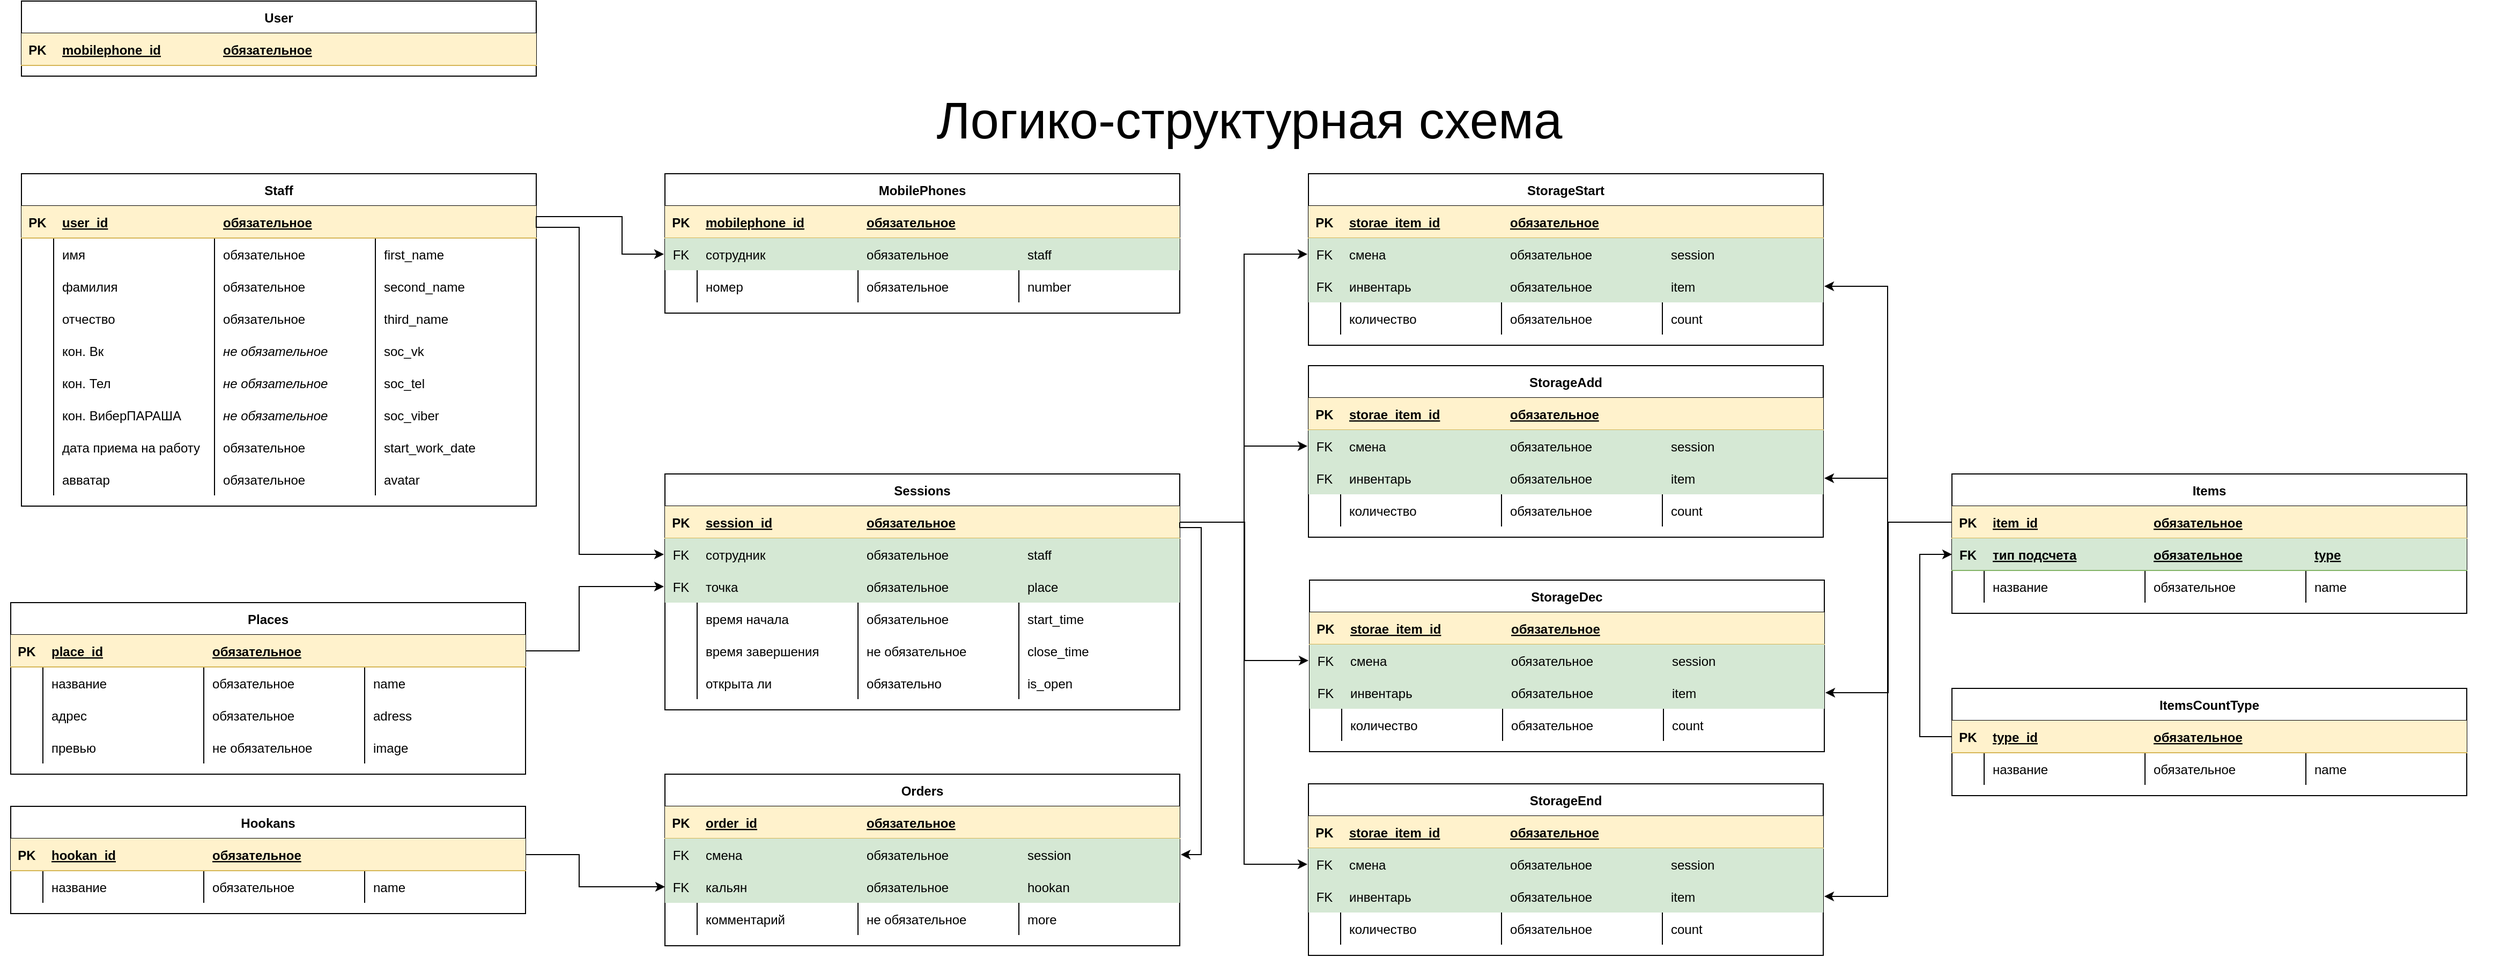 <mxfile version="14.2.9" type="device"><diagram id="yb0QO_aoQMEkSpnSEQg0" name="Страница 1"><mxGraphModel dx="1483" dy="3214" grid="1" gridSize="10" guides="1" tooltips="1" connect="1" arrows="1" fold="1" page="1" pageScale="1" pageWidth="827" pageHeight="1169" math="0" shadow="0"><root><mxCell id="0"/><mxCell id="1" parent="0"/><mxCell id="aw6V-xuEHM9tHvbjcSY1-78" value="Staff" style="shape=table;startSize=30;container=1;collapsible=1;childLayout=tableLayout;fixedRows=1;rowLines=0;fontStyle=1;align=center;resizeLast=1;" parent="1" vertex="1"><mxGeometry x="40" y="-1089" width="480" height="310" as="geometry"/></mxCell><mxCell id="aw6V-xuEHM9tHvbjcSY1-79" value="" style="shape=partialRectangle;collapsible=0;dropTarget=0;pointerEvents=0;fillColor=#fff2cc;top=0;left=0;bottom=1;right=0;points=[[0,0.5],[1,0.5]];portConstraint=eastwest;strokeColor=#d6b656;" parent="aw6V-xuEHM9tHvbjcSY1-78" vertex="1"><mxGeometry y="30" width="480" height="30" as="geometry"/></mxCell><mxCell id="aw6V-xuEHM9tHvbjcSY1-80" value="PK" style="shape=partialRectangle;connectable=0;fillColor=none;top=0;left=0;bottom=0;right=0;fontStyle=1;overflow=hidden;" parent="aw6V-xuEHM9tHvbjcSY1-79" vertex="1"><mxGeometry width="30" height="30" as="geometry"/></mxCell><mxCell id="aw6V-xuEHM9tHvbjcSY1-81" value="user_id" style="shape=partialRectangle;connectable=0;fillColor=none;top=0;left=0;bottom=0;right=0;align=left;spacingLeft=6;fontStyle=5;overflow=hidden;" parent="aw6V-xuEHM9tHvbjcSY1-79" vertex="1"><mxGeometry x="30" width="150" height="30" as="geometry"/></mxCell><mxCell id="aw6V-xuEHM9tHvbjcSY1-119" value="обязательное" style="shape=partialRectangle;connectable=0;fillColor=none;top=0;left=0;bottom=0;right=0;align=left;spacingLeft=6;fontStyle=5;overflow=hidden;" parent="aw6V-xuEHM9tHvbjcSY1-79" vertex="1"><mxGeometry x="180" width="150" height="30" as="geometry"/></mxCell><mxCell id="aw6V-xuEHM9tHvbjcSY1-127" style="shape=partialRectangle;connectable=0;fillColor=none;top=0;left=0;bottom=0;right=0;align=left;spacingLeft=6;fontStyle=5;overflow=hidden;" parent="aw6V-xuEHM9tHvbjcSY1-79" vertex="1"><mxGeometry x="330" width="150" height="30" as="geometry"/></mxCell><mxCell id="aw6V-xuEHM9tHvbjcSY1-82" value="" style="shape=partialRectangle;collapsible=0;dropTarget=0;pointerEvents=0;fillColor=none;top=0;left=0;bottom=0;right=0;points=[[0,0.5],[1,0.5]];portConstraint=eastwest;" parent="aw6V-xuEHM9tHvbjcSY1-78" vertex="1"><mxGeometry y="60" width="480" height="30" as="geometry"/></mxCell><mxCell id="aw6V-xuEHM9tHvbjcSY1-83" value="" style="shape=partialRectangle;connectable=0;fillColor=none;top=0;left=0;bottom=0;right=0;editable=1;overflow=hidden;" parent="aw6V-xuEHM9tHvbjcSY1-82" vertex="1"><mxGeometry width="30" height="30" as="geometry"/></mxCell><mxCell id="aw6V-xuEHM9tHvbjcSY1-84" value="имя" style="shape=partialRectangle;connectable=0;fillColor=none;top=0;left=0;bottom=0;right=0;align=left;spacingLeft=6;overflow=hidden;" parent="aw6V-xuEHM9tHvbjcSY1-82" vertex="1"><mxGeometry x="30" width="150" height="30" as="geometry"/></mxCell><mxCell id="aw6V-xuEHM9tHvbjcSY1-120" value="обязательное" style="shape=partialRectangle;connectable=0;fillColor=none;top=0;left=0;bottom=0;right=0;align=left;spacingLeft=6;overflow=hidden;" parent="aw6V-xuEHM9tHvbjcSY1-82" vertex="1"><mxGeometry x="180" width="150" height="30" as="geometry"/></mxCell><mxCell id="aw6V-xuEHM9tHvbjcSY1-128" value="first_name" style="shape=partialRectangle;connectable=0;fillColor=none;top=0;left=0;bottom=0;right=0;align=left;spacingLeft=6;overflow=hidden;" parent="aw6V-xuEHM9tHvbjcSY1-82" vertex="1"><mxGeometry x="330" width="150" height="30" as="geometry"/></mxCell><mxCell id="aw6V-xuEHM9tHvbjcSY1-85" value="" style="shape=partialRectangle;collapsible=0;dropTarget=0;pointerEvents=0;fillColor=none;top=0;left=0;bottom=0;right=0;points=[[0,0.5],[1,0.5]];portConstraint=eastwest;" parent="aw6V-xuEHM9tHvbjcSY1-78" vertex="1"><mxGeometry y="90" width="480" height="30" as="geometry"/></mxCell><mxCell id="aw6V-xuEHM9tHvbjcSY1-86" value="" style="shape=partialRectangle;connectable=0;fillColor=none;top=0;left=0;bottom=0;right=0;editable=1;overflow=hidden;" parent="aw6V-xuEHM9tHvbjcSY1-85" vertex="1"><mxGeometry width="30" height="30" as="geometry"/></mxCell><mxCell id="aw6V-xuEHM9tHvbjcSY1-87" value="фамилия" style="shape=partialRectangle;connectable=0;fillColor=none;top=0;left=0;bottom=0;right=0;align=left;spacingLeft=6;overflow=hidden;" parent="aw6V-xuEHM9tHvbjcSY1-85" vertex="1"><mxGeometry x="30" width="150" height="30" as="geometry"/></mxCell><mxCell id="aw6V-xuEHM9tHvbjcSY1-121" value="обязательное" style="shape=partialRectangle;connectable=0;fillColor=none;top=0;left=0;bottom=0;right=0;align=left;spacingLeft=6;overflow=hidden;" parent="aw6V-xuEHM9tHvbjcSY1-85" vertex="1"><mxGeometry x="180" width="150" height="30" as="geometry"/></mxCell><mxCell id="aw6V-xuEHM9tHvbjcSY1-129" value="second_name" style="shape=partialRectangle;connectable=0;fillColor=none;top=0;left=0;bottom=0;right=0;align=left;spacingLeft=6;overflow=hidden;" parent="aw6V-xuEHM9tHvbjcSY1-85" vertex="1"><mxGeometry x="330" width="150" height="30" as="geometry"/></mxCell><mxCell id="aw6V-xuEHM9tHvbjcSY1-88" value="" style="shape=partialRectangle;collapsible=0;dropTarget=0;pointerEvents=0;fillColor=none;top=0;left=0;bottom=0;right=0;points=[[0,0.5],[1,0.5]];portConstraint=eastwest;" parent="aw6V-xuEHM9tHvbjcSY1-78" vertex="1"><mxGeometry y="120" width="480" height="30" as="geometry"/></mxCell><mxCell id="aw6V-xuEHM9tHvbjcSY1-89" value="" style="shape=partialRectangle;connectable=0;fillColor=none;top=0;left=0;bottom=0;right=0;editable=1;overflow=hidden;" parent="aw6V-xuEHM9tHvbjcSY1-88" vertex="1"><mxGeometry width="30" height="30" as="geometry"/></mxCell><mxCell id="aw6V-xuEHM9tHvbjcSY1-90" value="отчество" style="shape=partialRectangle;connectable=0;fillColor=none;top=0;left=0;bottom=0;right=0;align=left;spacingLeft=6;overflow=hidden;" parent="aw6V-xuEHM9tHvbjcSY1-88" vertex="1"><mxGeometry x="30" width="150" height="30" as="geometry"/></mxCell><mxCell id="aw6V-xuEHM9tHvbjcSY1-122" value="обязательное" style="shape=partialRectangle;connectable=0;fillColor=none;top=0;left=0;bottom=0;right=0;align=left;spacingLeft=6;overflow=hidden;" parent="aw6V-xuEHM9tHvbjcSY1-88" vertex="1"><mxGeometry x="180" width="150" height="30" as="geometry"/></mxCell><mxCell id="aw6V-xuEHM9tHvbjcSY1-130" value="third_name" style="shape=partialRectangle;connectable=0;fillColor=none;top=0;left=0;bottom=0;right=0;align=left;spacingLeft=6;overflow=hidden;" parent="aw6V-xuEHM9tHvbjcSY1-88" vertex="1"><mxGeometry x="330" width="150" height="30" as="geometry"/></mxCell><mxCell id="aw6V-xuEHM9tHvbjcSY1-107" style="shape=partialRectangle;collapsible=0;dropTarget=0;pointerEvents=0;fillColor=none;top=0;left=0;bottom=0;right=0;points=[[0,0.5],[1,0.5]];portConstraint=eastwest;" parent="aw6V-xuEHM9tHvbjcSY1-78" vertex="1"><mxGeometry y="150" width="480" height="30" as="geometry"/></mxCell><mxCell id="aw6V-xuEHM9tHvbjcSY1-108" style="shape=partialRectangle;connectable=0;fillColor=none;top=0;left=0;bottom=0;right=0;editable=1;overflow=hidden;" parent="aw6V-xuEHM9tHvbjcSY1-107" vertex="1"><mxGeometry width="30" height="30" as="geometry"/></mxCell><mxCell id="aw6V-xuEHM9tHvbjcSY1-109" value="кон. Вк" style="shape=partialRectangle;connectable=0;fillColor=none;top=0;left=0;bottom=0;right=0;align=left;spacingLeft=6;overflow=hidden;" parent="aw6V-xuEHM9tHvbjcSY1-107" vertex="1"><mxGeometry x="30" width="150" height="30" as="geometry"/></mxCell><mxCell id="aw6V-xuEHM9tHvbjcSY1-123" value="не обязательное" style="shape=partialRectangle;connectable=0;fillColor=none;top=0;left=0;bottom=0;right=0;align=left;spacingLeft=6;overflow=hidden;fontStyle=2" parent="aw6V-xuEHM9tHvbjcSY1-107" vertex="1"><mxGeometry x="180" width="150" height="30" as="geometry"/></mxCell><mxCell id="aw6V-xuEHM9tHvbjcSY1-131" value="soc_vk" style="shape=partialRectangle;connectable=0;fillColor=none;top=0;left=0;bottom=0;right=0;align=left;spacingLeft=6;overflow=hidden;" parent="aw6V-xuEHM9tHvbjcSY1-107" vertex="1"><mxGeometry x="330" width="150" height="30" as="geometry"/></mxCell><mxCell id="aw6V-xuEHM9tHvbjcSY1-110" style="shape=partialRectangle;collapsible=0;dropTarget=0;pointerEvents=0;fillColor=none;top=0;left=0;bottom=0;right=0;points=[[0,0.5],[1,0.5]];portConstraint=eastwest;" parent="aw6V-xuEHM9tHvbjcSY1-78" vertex="1"><mxGeometry y="180" width="480" height="30" as="geometry"/></mxCell><mxCell id="aw6V-xuEHM9tHvbjcSY1-111" style="shape=partialRectangle;connectable=0;fillColor=none;top=0;left=0;bottom=0;right=0;editable=1;overflow=hidden;" parent="aw6V-xuEHM9tHvbjcSY1-110" vertex="1"><mxGeometry width="30" height="30" as="geometry"/></mxCell><mxCell id="aw6V-xuEHM9tHvbjcSY1-112" value="кон. Тел" style="shape=partialRectangle;connectable=0;fillColor=none;top=0;left=0;bottom=0;right=0;align=left;spacingLeft=6;overflow=hidden;" parent="aw6V-xuEHM9tHvbjcSY1-110" vertex="1"><mxGeometry x="30" width="150" height="30" as="geometry"/></mxCell><mxCell id="aw6V-xuEHM9tHvbjcSY1-124" value="не обязательное" style="shape=partialRectangle;connectable=0;fillColor=none;top=0;left=0;bottom=0;right=0;align=left;spacingLeft=6;overflow=hidden;fontStyle=2" parent="aw6V-xuEHM9tHvbjcSY1-110" vertex="1"><mxGeometry x="180" width="150" height="30" as="geometry"/></mxCell><mxCell id="aw6V-xuEHM9tHvbjcSY1-132" value="soc_tel" style="shape=partialRectangle;connectable=0;fillColor=none;top=0;left=0;bottom=0;right=0;align=left;spacingLeft=6;overflow=hidden;" parent="aw6V-xuEHM9tHvbjcSY1-110" vertex="1"><mxGeometry x="330" width="150" height="30" as="geometry"/></mxCell><mxCell id="aw6V-xuEHM9tHvbjcSY1-113" style="shape=partialRectangle;collapsible=0;dropTarget=0;pointerEvents=0;fillColor=none;top=0;left=0;bottom=0;right=0;points=[[0,0.5],[1,0.5]];portConstraint=eastwest;" parent="aw6V-xuEHM9tHvbjcSY1-78" vertex="1"><mxGeometry y="210" width="480" height="30" as="geometry"/></mxCell><mxCell id="aw6V-xuEHM9tHvbjcSY1-114" style="shape=partialRectangle;connectable=0;fillColor=none;top=0;left=0;bottom=0;right=0;editable=1;overflow=hidden;" parent="aw6V-xuEHM9tHvbjcSY1-113" vertex="1"><mxGeometry width="30" height="30" as="geometry"/></mxCell><mxCell id="aw6V-xuEHM9tHvbjcSY1-115" value="кон. ВиберПАРАША" style="shape=partialRectangle;connectable=0;fillColor=none;top=0;left=0;bottom=0;right=0;align=left;spacingLeft=6;overflow=hidden;" parent="aw6V-xuEHM9tHvbjcSY1-113" vertex="1"><mxGeometry x="30" width="150" height="30" as="geometry"/></mxCell><mxCell id="aw6V-xuEHM9tHvbjcSY1-125" value="не обязательное" style="shape=partialRectangle;connectable=0;fillColor=none;top=0;left=0;bottom=0;right=0;align=left;spacingLeft=6;overflow=hidden;fontStyle=2" parent="aw6V-xuEHM9tHvbjcSY1-113" vertex="1"><mxGeometry x="180" width="150" height="30" as="geometry"/></mxCell><mxCell id="aw6V-xuEHM9tHvbjcSY1-133" value="soc_viber" style="shape=partialRectangle;connectable=0;fillColor=none;top=0;left=0;bottom=0;right=0;align=left;spacingLeft=6;overflow=hidden;" parent="aw6V-xuEHM9tHvbjcSY1-113" vertex="1"><mxGeometry x="330" width="150" height="30" as="geometry"/></mxCell><mxCell id="aw6V-xuEHM9tHvbjcSY1-116" style="shape=partialRectangle;collapsible=0;dropTarget=0;pointerEvents=0;fillColor=none;top=0;left=0;bottom=0;right=0;points=[[0,0.5],[1,0.5]];portConstraint=eastwest;" parent="aw6V-xuEHM9tHvbjcSY1-78" vertex="1"><mxGeometry y="240" width="480" height="30" as="geometry"/></mxCell><mxCell id="aw6V-xuEHM9tHvbjcSY1-117" style="shape=partialRectangle;connectable=0;fillColor=none;top=0;left=0;bottom=0;right=0;editable=1;overflow=hidden;" parent="aw6V-xuEHM9tHvbjcSY1-116" vertex="1"><mxGeometry width="30" height="30" as="geometry"/></mxCell><mxCell id="aw6V-xuEHM9tHvbjcSY1-118" value="дата приема на работу" style="shape=partialRectangle;connectable=0;fillColor=none;top=0;left=0;bottom=0;right=0;align=left;spacingLeft=6;overflow=hidden;" parent="aw6V-xuEHM9tHvbjcSY1-116" vertex="1"><mxGeometry x="30" width="150" height="30" as="geometry"/></mxCell><mxCell id="aw6V-xuEHM9tHvbjcSY1-126" value="обязательное" style="shape=partialRectangle;connectable=0;fillColor=none;top=0;left=0;bottom=0;right=0;align=left;spacingLeft=6;overflow=hidden;" parent="aw6V-xuEHM9tHvbjcSY1-116" vertex="1"><mxGeometry x="180" width="150" height="30" as="geometry"/></mxCell><mxCell id="aw6V-xuEHM9tHvbjcSY1-134" value="start_work_date" style="shape=partialRectangle;connectable=0;fillColor=none;top=0;left=0;bottom=0;right=0;align=left;spacingLeft=6;overflow=hidden;" parent="aw6V-xuEHM9tHvbjcSY1-116" vertex="1"><mxGeometry x="330" width="150" height="30" as="geometry"/></mxCell><mxCell id="aw6V-xuEHM9tHvbjcSY1-145" style="shape=partialRectangle;collapsible=0;dropTarget=0;pointerEvents=0;fillColor=none;top=0;left=0;bottom=0;right=0;points=[[0,0.5],[1,0.5]];portConstraint=eastwest;" parent="aw6V-xuEHM9tHvbjcSY1-78" vertex="1"><mxGeometry y="270" width="480" height="30" as="geometry"/></mxCell><mxCell id="aw6V-xuEHM9tHvbjcSY1-146" style="shape=partialRectangle;connectable=0;fillColor=none;top=0;left=0;bottom=0;right=0;editable=1;overflow=hidden;" parent="aw6V-xuEHM9tHvbjcSY1-145" vertex="1"><mxGeometry width="30" height="30" as="geometry"/></mxCell><mxCell id="aw6V-xuEHM9tHvbjcSY1-147" value="авватар" style="shape=partialRectangle;connectable=0;fillColor=none;top=0;left=0;bottom=0;right=0;align=left;spacingLeft=6;overflow=hidden;" parent="aw6V-xuEHM9tHvbjcSY1-145" vertex="1"><mxGeometry x="30" width="150" height="30" as="geometry"/></mxCell><mxCell id="aw6V-xuEHM9tHvbjcSY1-148" value="обязательное" style="shape=partialRectangle;connectable=0;fillColor=none;top=0;left=0;bottom=0;right=0;align=left;spacingLeft=6;overflow=hidden;" parent="aw6V-xuEHM9tHvbjcSY1-145" vertex="1"><mxGeometry x="180" width="150" height="30" as="geometry"/></mxCell><mxCell id="aw6V-xuEHM9tHvbjcSY1-149" value="avatar" style="shape=partialRectangle;connectable=0;fillColor=none;top=0;left=0;bottom=0;right=0;align=left;spacingLeft=6;overflow=hidden;" parent="aw6V-xuEHM9tHvbjcSY1-145" vertex="1"><mxGeometry x="330" width="150" height="30" as="geometry"/></mxCell><mxCell id="aw6V-xuEHM9tHvbjcSY1-94" value="MobilePhones" style="shape=table;startSize=30;container=1;collapsible=1;childLayout=tableLayout;fixedRows=1;rowLines=0;fontStyle=1;align=center;resizeLast=1;" parent="1" vertex="1"><mxGeometry x="640" y="-1089" width="480" height="130" as="geometry"/></mxCell><mxCell id="aw6V-xuEHM9tHvbjcSY1-95" value="" style="shape=partialRectangle;collapsible=0;dropTarget=0;pointerEvents=0;fillColor=#fff2cc;top=0;left=0;bottom=1;right=0;points=[[0,0.5],[1,0.5]];portConstraint=eastwest;strokeColor=#d6b656;" parent="aw6V-xuEHM9tHvbjcSY1-94" vertex="1"><mxGeometry y="30" width="480" height="30" as="geometry"/></mxCell><mxCell id="aw6V-xuEHM9tHvbjcSY1-96" value="PK" style="shape=partialRectangle;connectable=0;fillColor=none;top=0;left=0;bottom=0;right=0;fontStyle=1;overflow=hidden;" parent="aw6V-xuEHM9tHvbjcSY1-95" vertex="1"><mxGeometry width="30" height="30" as="geometry"/></mxCell><mxCell id="aw6V-xuEHM9tHvbjcSY1-97" value="mobilephone_id" style="shape=partialRectangle;connectable=0;fillColor=none;top=0;left=0;bottom=0;right=0;align=left;spacingLeft=6;fontStyle=5;overflow=hidden;" parent="aw6V-xuEHM9tHvbjcSY1-95" vertex="1"><mxGeometry x="30" width="150" height="30" as="geometry"/></mxCell><mxCell id="aw6V-xuEHM9tHvbjcSY1-135" value="обязательное" style="shape=partialRectangle;connectable=0;fillColor=none;top=0;left=0;bottom=0;right=0;align=left;spacingLeft=6;fontStyle=5;overflow=hidden;" parent="aw6V-xuEHM9tHvbjcSY1-95" vertex="1"><mxGeometry x="180" width="150" height="30" as="geometry"/></mxCell><mxCell id="aw6V-xuEHM9tHvbjcSY1-139" style="shape=partialRectangle;connectable=0;fillColor=none;top=0;left=0;bottom=0;right=0;align=left;spacingLeft=6;fontStyle=5;overflow=hidden;" parent="aw6V-xuEHM9tHvbjcSY1-95" vertex="1"><mxGeometry x="330" width="150" height="30" as="geometry"/></mxCell><mxCell id="aw6V-xuEHM9tHvbjcSY1-98" value="" style="shape=partialRectangle;collapsible=0;dropTarget=0;pointerEvents=0;fillColor=#d5e8d4;top=0;left=0;bottom=0;right=0;points=[[0,0.5],[1,0.5]];portConstraint=eastwest;perimeterSpacing=1;strokeColor=#82b366;" parent="aw6V-xuEHM9tHvbjcSY1-94" vertex="1"><mxGeometry y="60" width="480" height="30" as="geometry"/></mxCell><mxCell id="aw6V-xuEHM9tHvbjcSY1-99" value="FK" style="shape=partialRectangle;connectable=0;fillColor=none;top=0;left=0;bottom=0;right=0;editable=1;overflow=hidden;" parent="aw6V-xuEHM9tHvbjcSY1-98" vertex="1"><mxGeometry width="30" height="30" as="geometry"/></mxCell><mxCell id="aw6V-xuEHM9tHvbjcSY1-100" value="сотрудник" style="shape=partialRectangle;connectable=0;fillColor=none;top=0;left=0;bottom=0;right=0;align=left;spacingLeft=6;overflow=hidden;" parent="aw6V-xuEHM9tHvbjcSY1-98" vertex="1"><mxGeometry x="30" width="150" height="30" as="geometry"/></mxCell><mxCell id="aw6V-xuEHM9tHvbjcSY1-136" value="обязательное" style="shape=partialRectangle;connectable=0;fillColor=none;top=0;left=0;bottom=0;right=0;align=left;spacingLeft=6;overflow=hidden;" parent="aw6V-xuEHM9tHvbjcSY1-98" vertex="1"><mxGeometry x="180" width="150" height="30" as="geometry"/></mxCell><mxCell id="aw6V-xuEHM9tHvbjcSY1-140" value="staff" style="shape=partialRectangle;connectable=0;fillColor=none;top=0;left=0;bottom=0;right=0;align=left;spacingLeft=6;overflow=hidden;" parent="aw6V-xuEHM9tHvbjcSY1-98" vertex="1"><mxGeometry x="330" width="150" height="30" as="geometry"/></mxCell><mxCell id="aw6V-xuEHM9tHvbjcSY1-101" value="" style="shape=partialRectangle;collapsible=0;dropTarget=0;pointerEvents=0;fillColor=none;top=0;left=0;bottom=0;right=0;points=[[0,0.5],[1,0.5]];portConstraint=eastwest;" parent="aw6V-xuEHM9tHvbjcSY1-94" vertex="1"><mxGeometry y="90" width="480" height="30" as="geometry"/></mxCell><mxCell id="aw6V-xuEHM9tHvbjcSY1-102" value="" style="shape=partialRectangle;connectable=0;fillColor=none;top=0;left=0;bottom=0;right=0;editable=1;overflow=hidden;" parent="aw6V-xuEHM9tHvbjcSY1-101" vertex="1"><mxGeometry width="30" height="30" as="geometry"/></mxCell><mxCell id="aw6V-xuEHM9tHvbjcSY1-103" value="номер" style="shape=partialRectangle;connectable=0;fillColor=none;top=0;left=0;bottom=0;right=0;align=left;spacingLeft=6;overflow=hidden;" parent="aw6V-xuEHM9tHvbjcSY1-101" vertex="1"><mxGeometry x="30" width="150" height="30" as="geometry"/></mxCell><mxCell id="aw6V-xuEHM9tHvbjcSY1-137" value="обязательное" style="shape=partialRectangle;connectable=0;fillColor=none;top=0;left=0;bottom=0;right=0;align=left;spacingLeft=6;overflow=hidden;" parent="aw6V-xuEHM9tHvbjcSY1-101" vertex="1"><mxGeometry x="180" width="150" height="30" as="geometry"/></mxCell><mxCell id="aw6V-xuEHM9tHvbjcSY1-141" value="number" style="shape=partialRectangle;connectable=0;fillColor=none;top=0;left=0;bottom=0;right=0;align=left;spacingLeft=6;overflow=hidden;" parent="aw6V-xuEHM9tHvbjcSY1-101" vertex="1"><mxGeometry x="330" width="150" height="30" as="geometry"/></mxCell><mxCell id="J1DrLDJsClHu59AQyEvh-1" value="Sessions" style="shape=table;startSize=30;container=1;collapsible=1;childLayout=tableLayout;fixedRows=1;rowLines=0;fontStyle=1;align=center;resizeLast=1;" parent="1" vertex="1"><mxGeometry x="640" y="-809" width="480" height="220" as="geometry"/></mxCell><mxCell id="J1DrLDJsClHu59AQyEvh-2" value="" style="shape=partialRectangle;collapsible=0;dropTarget=0;pointerEvents=0;fillColor=#fff2cc;top=0;left=0;bottom=1;right=0;points=[[0,0.5],[1,0.5]];portConstraint=eastwest;strokeColor=#d6b656;" parent="J1DrLDJsClHu59AQyEvh-1" vertex="1"><mxGeometry y="30" width="480" height="30" as="geometry"/></mxCell><mxCell id="J1DrLDJsClHu59AQyEvh-3" value="PK" style="shape=partialRectangle;connectable=0;fillColor=none;top=0;left=0;bottom=0;right=0;fontStyle=1;overflow=hidden;" parent="J1DrLDJsClHu59AQyEvh-2" vertex="1"><mxGeometry width="30" height="30" as="geometry"/></mxCell><mxCell id="J1DrLDJsClHu59AQyEvh-4" value="session_id" style="shape=partialRectangle;connectable=0;fillColor=none;top=0;left=0;bottom=0;right=0;align=left;spacingLeft=6;fontStyle=5;overflow=hidden;" parent="J1DrLDJsClHu59AQyEvh-2" vertex="1"><mxGeometry x="30" width="150" height="30" as="geometry"/></mxCell><mxCell id="J1DrLDJsClHu59AQyEvh-5" value="обязательное" style="shape=partialRectangle;connectable=0;fillColor=none;top=0;left=0;bottom=0;right=0;align=left;spacingLeft=6;fontStyle=5;overflow=hidden;" parent="J1DrLDJsClHu59AQyEvh-2" vertex="1"><mxGeometry x="180" width="150" height="30" as="geometry"/></mxCell><mxCell id="J1DrLDJsClHu59AQyEvh-6" style="shape=partialRectangle;connectable=0;fillColor=none;top=0;left=0;bottom=0;right=0;align=left;spacingLeft=6;fontStyle=5;overflow=hidden;" parent="J1DrLDJsClHu59AQyEvh-2" vertex="1"><mxGeometry x="330" width="150" height="30" as="geometry"/></mxCell><mxCell id="J1DrLDJsClHu59AQyEvh-7" value="" style="shape=partialRectangle;collapsible=0;dropTarget=0;pointerEvents=0;fillColor=#d5e8d4;top=0;left=0;bottom=0;right=0;points=[[0,0.5],[1,0.5]];portConstraint=eastwest;perimeterSpacing=1;strokeColor=#82b366;" parent="J1DrLDJsClHu59AQyEvh-1" vertex="1"><mxGeometry y="60" width="480" height="30" as="geometry"/></mxCell><mxCell id="J1DrLDJsClHu59AQyEvh-8" value="FK" style="shape=partialRectangle;connectable=0;fillColor=none;top=0;left=0;bottom=0;right=0;editable=1;overflow=hidden;" parent="J1DrLDJsClHu59AQyEvh-7" vertex="1"><mxGeometry width="30" height="30" as="geometry"/></mxCell><mxCell id="J1DrLDJsClHu59AQyEvh-9" value="сотрудник" style="shape=partialRectangle;connectable=0;fillColor=none;top=0;left=0;bottom=0;right=0;align=left;spacingLeft=6;overflow=hidden;" parent="J1DrLDJsClHu59AQyEvh-7" vertex="1"><mxGeometry x="30" width="150" height="30" as="geometry"/></mxCell><mxCell id="J1DrLDJsClHu59AQyEvh-10" value="обязательное" style="shape=partialRectangle;connectable=0;fillColor=none;top=0;left=0;bottom=0;right=0;align=left;spacingLeft=6;overflow=hidden;" parent="J1DrLDJsClHu59AQyEvh-7" vertex="1"><mxGeometry x="180" width="150" height="30" as="geometry"/></mxCell><mxCell id="J1DrLDJsClHu59AQyEvh-11" value="staff" style="shape=partialRectangle;connectable=0;fillColor=none;top=0;left=0;bottom=0;right=0;align=left;spacingLeft=6;overflow=hidden;" parent="J1DrLDJsClHu59AQyEvh-7" vertex="1"><mxGeometry x="330" width="150" height="30" as="geometry"/></mxCell><mxCell id="J1DrLDJsClHu59AQyEvh-53" style="shape=partialRectangle;collapsible=0;dropTarget=0;pointerEvents=0;fillColor=#d5e8d4;top=0;left=0;bottom=0;right=0;points=[[0,0.5],[1,0.5]];portConstraint=eastwest;perimeterSpacing=1;strokeColor=#82b366;" parent="J1DrLDJsClHu59AQyEvh-1" vertex="1"><mxGeometry y="90" width="480" height="30" as="geometry"/></mxCell><mxCell id="J1DrLDJsClHu59AQyEvh-54" value="FK" style="shape=partialRectangle;connectable=0;fillColor=none;top=0;left=0;bottom=0;right=0;editable=1;overflow=hidden;" parent="J1DrLDJsClHu59AQyEvh-53" vertex="1"><mxGeometry width="30" height="30" as="geometry"/></mxCell><mxCell id="J1DrLDJsClHu59AQyEvh-55" value="точка" style="shape=partialRectangle;connectable=0;fillColor=none;top=0;left=0;bottom=0;right=0;align=left;spacingLeft=6;overflow=hidden;" parent="J1DrLDJsClHu59AQyEvh-53" vertex="1"><mxGeometry x="30" width="150" height="30" as="geometry"/></mxCell><mxCell id="J1DrLDJsClHu59AQyEvh-56" value="обязательное" style="shape=partialRectangle;connectable=0;fillColor=none;top=0;left=0;bottom=0;right=0;align=left;spacingLeft=6;overflow=hidden;" parent="J1DrLDJsClHu59AQyEvh-53" vertex="1"><mxGeometry x="180" width="150" height="30" as="geometry"/></mxCell><mxCell id="J1DrLDJsClHu59AQyEvh-57" value="place" style="shape=partialRectangle;connectable=0;fillColor=none;top=0;left=0;bottom=0;right=0;align=left;spacingLeft=6;overflow=hidden;" parent="J1DrLDJsClHu59AQyEvh-53" vertex="1"><mxGeometry x="330" width="150" height="30" as="geometry"/></mxCell><mxCell id="J1DrLDJsClHu59AQyEvh-12" value="" style="shape=partialRectangle;collapsible=0;dropTarget=0;pointerEvents=0;fillColor=none;top=0;left=0;bottom=0;right=0;points=[[0,0.5],[1,0.5]];portConstraint=eastwest;" parent="J1DrLDJsClHu59AQyEvh-1" vertex="1"><mxGeometry y="120" width="480" height="30" as="geometry"/></mxCell><mxCell id="J1DrLDJsClHu59AQyEvh-13" value="" style="shape=partialRectangle;connectable=0;fillColor=none;top=0;left=0;bottom=0;right=0;editable=1;overflow=hidden;" parent="J1DrLDJsClHu59AQyEvh-12" vertex="1"><mxGeometry width="30" height="30" as="geometry"/></mxCell><mxCell id="J1DrLDJsClHu59AQyEvh-14" value="время начала " style="shape=partialRectangle;connectable=0;fillColor=none;top=0;left=0;bottom=0;right=0;align=left;spacingLeft=6;overflow=hidden;" parent="J1DrLDJsClHu59AQyEvh-12" vertex="1"><mxGeometry x="30" width="150" height="30" as="geometry"/></mxCell><mxCell id="J1DrLDJsClHu59AQyEvh-15" value="обязательное" style="shape=partialRectangle;connectable=0;fillColor=none;top=0;left=0;bottom=0;right=0;align=left;spacingLeft=6;overflow=hidden;" parent="J1DrLDJsClHu59AQyEvh-12" vertex="1"><mxGeometry x="180" width="150" height="30" as="geometry"/></mxCell><mxCell id="J1DrLDJsClHu59AQyEvh-16" value="start_time" style="shape=partialRectangle;connectable=0;fillColor=none;top=0;left=0;bottom=0;right=0;align=left;spacingLeft=6;overflow=hidden;" parent="J1DrLDJsClHu59AQyEvh-12" vertex="1"><mxGeometry x="330" width="150" height="30" as="geometry"/></mxCell><mxCell id="J1DrLDJsClHu59AQyEvh-17" style="shape=partialRectangle;collapsible=0;dropTarget=0;pointerEvents=0;fillColor=none;top=0;left=0;bottom=0;right=0;points=[[0,0.5],[1,0.5]];portConstraint=eastwest;" parent="J1DrLDJsClHu59AQyEvh-1" vertex="1"><mxGeometry y="150" width="480" height="30" as="geometry"/></mxCell><mxCell id="J1DrLDJsClHu59AQyEvh-18" style="shape=partialRectangle;connectable=0;fillColor=none;top=0;left=0;bottom=0;right=0;editable=1;overflow=hidden;" parent="J1DrLDJsClHu59AQyEvh-17" vertex="1"><mxGeometry width="30" height="30" as="geometry"/></mxCell><mxCell id="J1DrLDJsClHu59AQyEvh-19" value="время завершения" style="shape=partialRectangle;connectable=0;fillColor=none;top=0;left=0;bottom=0;right=0;align=left;spacingLeft=6;overflow=hidden;" parent="J1DrLDJsClHu59AQyEvh-17" vertex="1"><mxGeometry x="30" width="150" height="30" as="geometry"/></mxCell><mxCell id="J1DrLDJsClHu59AQyEvh-20" value="не обязательное" style="shape=partialRectangle;connectable=0;fillColor=none;top=0;left=0;bottom=0;right=0;align=left;spacingLeft=6;overflow=hidden;" parent="J1DrLDJsClHu59AQyEvh-17" vertex="1"><mxGeometry x="180" width="150" height="30" as="geometry"/></mxCell><mxCell id="J1DrLDJsClHu59AQyEvh-21" value="close_time" style="shape=partialRectangle;connectable=0;fillColor=none;top=0;left=0;bottom=0;right=0;align=left;spacingLeft=6;overflow=hidden;" parent="J1DrLDJsClHu59AQyEvh-17" vertex="1"><mxGeometry x="330" width="150" height="30" as="geometry"/></mxCell><mxCell id="J1DrLDJsClHu59AQyEvh-154" style="shape=partialRectangle;collapsible=0;dropTarget=0;pointerEvents=0;fillColor=none;top=0;left=0;bottom=0;right=0;points=[[0,0.5],[1,0.5]];portConstraint=eastwest;" parent="J1DrLDJsClHu59AQyEvh-1" vertex="1"><mxGeometry y="180" width="480" height="30" as="geometry"/></mxCell><mxCell id="J1DrLDJsClHu59AQyEvh-155" style="shape=partialRectangle;connectable=0;fillColor=none;top=0;left=0;bottom=0;right=0;editable=1;overflow=hidden;" parent="J1DrLDJsClHu59AQyEvh-154" vertex="1"><mxGeometry width="30" height="30" as="geometry"/></mxCell><mxCell id="J1DrLDJsClHu59AQyEvh-156" value="открыта ли" style="shape=partialRectangle;connectable=0;fillColor=none;top=0;left=0;bottom=0;right=0;align=left;spacingLeft=6;overflow=hidden;" parent="J1DrLDJsClHu59AQyEvh-154" vertex="1"><mxGeometry x="30" width="150" height="30" as="geometry"/></mxCell><mxCell id="J1DrLDJsClHu59AQyEvh-157" value="обязательно" style="shape=partialRectangle;connectable=0;fillColor=none;top=0;left=0;bottom=0;right=0;align=left;spacingLeft=6;overflow=hidden;" parent="J1DrLDJsClHu59AQyEvh-154" vertex="1"><mxGeometry x="180" width="150" height="30" as="geometry"/></mxCell><mxCell id="J1DrLDJsClHu59AQyEvh-158" value="is_open" style="shape=partialRectangle;connectable=0;fillColor=none;top=0;left=0;bottom=0;right=0;align=left;spacingLeft=6;overflow=hidden;" parent="J1DrLDJsClHu59AQyEvh-154" vertex="1"><mxGeometry x="330" width="150" height="30" as="geometry"/></mxCell><mxCell id="J1DrLDJsClHu59AQyEvh-22" value="Orders" style="shape=table;startSize=30;container=1;collapsible=1;childLayout=tableLayout;fixedRows=1;rowLines=0;fontStyle=1;align=center;resizeLast=1;" parent="1" vertex="1"><mxGeometry x="640" y="-529" width="480" height="160" as="geometry"/></mxCell><mxCell id="J1DrLDJsClHu59AQyEvh-23" value="" style="shape=partialRectangle;collapsible=0;dropTarget=0;pointerEvents=0;fillColor=#fff2cc;top=0;left=0;bottom=1;right=0;points=[[0,0.5],[1,0.5]];portConstraint=eastwest;strokeColor=#d6b656;" parent="J1DrLDJsClHu59AQyEvh-22" vertex="1"><mxGeometry y="30" width="480" height="30" as="geometry"/></mxCell><mxCell id="J1DrLDJsClHu59AQyEvh-24" value="PK" style="shape=partialRectangle;connectable=0;fillColor=none;top=0;left=0;bottom=0;right=0;fontStyle=1;overflow=hidden;" parent="J1DrLDJsClHu59AQyEvh-23" vertex="1"><mxGeometry width="30" height="30" as="geometry"/></mxCell><mxCell id="J1DrLDJsClHu59AQyEvh-25" value="order_id" style="shape=partialRectangle;connectable=0;fillColor=none;top=0;left=0;bottom=0;right=0;align=left;spacingLeft=6;fontStyle=5;overflow=hidden;" parent="J1DrLDJsClHu59AQyEvh-23" vertex="1"><mxGeometry x="30" width="150" height="30" as="geometry"/></mxCell><mxCell id="J1DrLDJsClHu59AQyEvh-26" value="обязательное" style="shape=partialRectangle;connectable=0;fillColor=none;top=0;left=0;bottom=0;right=0;align=left;spacingLeft=6;fontStyle=5;overflow=hidden;" parent="J1DrLDJsClHu59AQyEvh-23" vertex="1"><mxGeometry x="180" width="150" height="30" as="geometry"/></mxCell><mxCell id="J1DrLDJsClHu59AQyEvh-27" style="shape=partialRectangle;connectable=0;fillColor=none;top=0;left=0;bottom=0;right=0;align=left;spacingLeft=6;fontStyle=5;overflow=hidden;" parent="J1DrLDJsClHu59AQyEvh-23" vertex="1"><mxGeometry x="330" width="150" height="30" as="geometry"/></mxCell><mxCell id="J1DrLDJsClHu59AQyEvh-28" value="" style="shape=partialRectangle;collapsible=0;dropTarget=0;pointerEvents=0;fillColor=#d5e8d4;top=0;left=0;bottom=0;right=0;points=[[0,0.5],[1,0.5]];portConstraint=eastwest;perimeterSpacing=1;strokeColor=#82b366;" parent="J1DrLDJsClHu59AQyEvh-22" vertex="1"><mxGeometry y="60" width="480" height="30" as="geometry"/></mxCell><mxCell id="J1DrLDJsClHu59AQyEvh-29" value="FK" style="shape=partialRectangle;connectable=0;fillColor=none;top=0;left=0;bottom=0;right=0;editable=1;overflow=hidden;" parent="J1DrLDJsClHu59AQyEvh-28" vertex="1"><mxGeometry width="30" height="30" as="geometry"/></mxCell><mxCell id="J1DrLDJsClHu59AQyEvh-30" value="смена" style="shape=partialRectangle;connectable=0;fillColor=none;top=0;left=0;bottom=0;right=0;align=left;spacingLeft=6;overflow=hidden;" parent="J1DrLDJsClHu59AQyEvh-28" vertex="1"><mxGeometry x="30" width="150" height="30" as="geometry"/></mxCell><mxCell id="J1DrLDJsClHu59AQyEvh-31" value="обязательное" style="shape=partialRectangle;connectable=0;fillColor=none;top=0;left=0;bottom=0;right=0;align=left;spacingLeft=6;overflow=hidden;" parent="J1DrLDJsClHu59AQyEvh-28" vertex="1"><mxGeometry x="180" width="150" height="30" as="geometry"/></mxCell><mxCell id="J1DrLDJsClHu59AQyEvh-32" value="session" style="shape=partialRectangle;connectable=0;fillColor=none;top=0;left=0;bottom=0;right=0;align=left;spacingLeft=6;overflow=hidden;" parent="J1DrLDJsClHu59AQyEvh-28" vertex="1"><mxGeometry x="330" width="150" height="30" as="geometry"/></mxCell><mxCell id="J1DrLDJsClHu59AQyEvh-38" style="shape=partialRectangle;collapsible=0;dropTarget=0;pointerEvents=0;fillColor=#d5e8d4;top=0;left=0;bottom=0;right=0;points=[[0,0.5],[1,0.5]];portConstraint=eastwest;strokeColor=#82b366;" parent="J1DrLDJsClHu59AQyEvh-22" vertex="1"><mxGeometry y="90" width="480" height="30" as="geometry"/></mxCell><mxCell id="J1DrLDJsClHu59AQyEvh-39" value="FK" style="shape=partialRectangle;connectable=0;fillColor=none;top=0;left=0;bottom=0;right=0;editable=1;overflow=hidden;" parent="J1DrLDJsClHu59AQyEvh-38" vertex="1"><mxGeometry width="30" height="30" as="geometry"/></mxCell><mxCell id="J1DrLDJsClHu59AQyEvh-40" value="кальян" style="shape=partialRectangle;connectable=0;fillColor=none;top=0;left=0;bottom=0;right=0;align=left;spacingLeft=6;overflow=hidden;" parent="J1DrLDJsClHu59AQyEvh-38" vertex="1"><mxGeometry x="30" width="150" height="30" as="geometry"/></mxCell><mxCell id="J1DrLDJsClHu59AQyEvh-41" value="обязательное" style="shape=partialRectangle;connectable=0;fillColor=none;top=0;left=0;bottom=0;right=0;align=left;spacingLeft=6;overflow=hidden;" parent="J1DrLDJsClHu59AQyEvh-38" vertex="1"><mxGeometry x="180" width="150" height="30" as="geometry"/></mxCell><mxCell id="J1DrLDJsClHu59AQyEvh-42" value="hookan" style="shape=partialRectangle;connectable=0;fillColor=none;top=0;left=0;bottom=0;right=0;align=left;spacingLeft=6;overflow=hidden;" parent="J1DrLDJsClHu59AQyEvh-38" vertex="1"><mxGeometry x="330" width="150" height="30" as="geometry"/></mxCell><mxCell id="J1DrLDJsClHu59AQyEvh-43" style="shape=partialRectangle;collapsible=0;dropTarget=0;pointerEvents=0;fillColor=none;top=0;left=0;bottom=0;right=0;points=[[0,0.5],[1,0.5]];portConstraint=eastwest;" parent="J1DrLDJsClHu59AQyEvh-22" vertex="1"><mxGeometry y="120" width="480" height="30" as="geometry"/></mxCell><mxCell id="J1DrLDJsClHu59AQyEvh-44" style="shape=partialRectangle;connectable=0;fillColor=none;top=0;left=0;bottom=0;right=0;editable=1;overflow=hidden;" parent="J1DrLDJsClHu59AQyEvh-43" vertex="1"><mxGeometry width="30" height="30" as="geometry"/></mxCell><mxCell id="J1DrLDJsClHu59AQyEvh-45" value="комментарий" style="shape=partialRectangle;connectable=0;fillColor=none;top=0;left=0;bottom=0;right=0;align=left;spacingLeft=6;overflow=hidden;" parent="J1DrLDJsClHu59AQyEvh-43" vertex="1"><mxGeometry x="30" width="150" height="30" as="geometry"/></mxCell><mxCell id="J1DrLDJsClHu59AQyEvh-46" value="не обязательное" style="shape=partialRectangle;connectable=0;fillColor=none;top=0;left=0;bottom=0;right=0;align=left;spacingLeft=6;overflow=hidden;" parent="J1DrLDJsClHu59AQyEvh-43" vertex="1"><mxGeometry x="180" width="150" height="30" as="geometry"/></mxCell><mxCell id="J1DrLDJsClHu59AQyEvh-47" value="more" style="shape=partialRectangle;connectable=0;fillColor=none;top=0;left=0;bottom=0;right=0;align=left;spacingLeft=6;overflow=hidden;" parent="J1DrLDJsClHu59AQyEvh-43" vertex="1"><mxGeometry x="330" width="150" height="30" as="geometry"/></mxCell><mxCell id="J1DrLDJsClHu59AQyEvh-58" value="Places" style="shape=table;startSize=30;container=1;collapsible=1;childLayout=tableLayout;fixedRows=1;rowLines=0;fontStyle=1;align=center;resizeLast=1;" parent="1" vertex="1"><mxGeometry x="30" y="-689" width="480" height="160" as="geometry"><mxRectangle x="800" y="360" width="70" height="30" as="alternateBounds"/></mxGeometry></mxCell><mxCell id="J1DrLDJsClHu59AQyEvh-59" value="" style="shape=partialRectangle;collapsible=0;dropTarget=0;pointerEvents=0;fillColor=#fff2cc;top=0;left=0;bottom=1;right=0;points=[[0,0.5],[1,0.5]];portConstraint=eastwest;strokeColor=#d6b656;" parent="J1DrLDJsClHu59AQyEvh-58" vertex="1"><mxGeometry y="30" width="480" height="30" as="geometry"/></mxCell><mxCell id="J1DrLDJsClHu59AQyEvh-60" value="PK" style="shape=partialRectangle;connectable=0;fillColor=none;top=0;left=0;bottom=0;right=0;fontStyle=1;overflow=hidden;" parent="J1DrLDJsClHu59AQyEvh-59" vertex="1"><mxGeometry width="30" height="30" as="geometry"/></mxCell><mxCell id="J1DrLDJsClHu59AQyEvh-61" value="place_id" style="shape=partialRectangle;connectable=0;fillColor=none;top=0;left=0;bottom=0;right=0;align=left;spacingLeft=6;fontStyle=5;overflow=hidden;" parent="J1DrLDJsClHu59AQyEvh-59" vertex="1"><mxGeometry x="30" width="150" height="30" as="geometry"/></mxCell><mxCell id="J1DrLDJsClHu59AQyEvh-62" value="обязательное" style="shape=partialRectangle;connectable=0;fillColor=none;top=0;left=0;bottom=0;right=0;align=left;spacingLeft=6;fontStyle=5;overflow=hidden;" parent="J1DrLDJsClHu59AQyEvh-59" vertex="1"><mxGeometry x="180" width="150" height="30" as="geometry"/></mxCell><mxCell id="J1DrLDJsClHu59AQyEvh-63" style="shape=partialRectangle;connectable=0;fillColor=none;top=0;left=0;bottom=0;right=0;align=left;spacingLeft=6;fontStyle=5;overflow=hidden;" parent="J1DrLDJsClHu59AQyEvh-59" vertex="1"><mxGeometry x="330" width="150" height="30" as="geometry"/></mxCell><mxCell id="J1DrLDJsClHu59AQyEvh-69" value="" style="shape=partialRectangle;collapsible=0;dropTarget=0;pointerEvents=0;fillColor=none;top=0;left=0;bottom=0;right=0;points=[[0,0.5],[1,0.5]];portConstraint=eastwest;" parent="J1DrLDJsClHu59AQyEvh-58" vertex="1"><mxGeometry y="60" width="480" height="30" as="geometry"/></mxCell><mxCell id="J1DrLDJsClHu59AQyEvh-70" value="" style="shape=partialRectangle;connectable=0;fillColor=none;top=0;left=0;bottom=0;right=0;editable=1;overflow=hidden;" parent="J1DrLDJsClHu59AQyEvh-69" vertex="1"><mxGeometry width="30" height="30" as="geometry"/></mxCell><mxCell id="J1DrLDJsClHu59AQyEvh-71" value="название" style="shape=partialRectangle;connectable=0;fillColor=none;top=0;left=0;bottom=0;right=0;align=left;spacingLeft=6;overflow=hidden;" parent="J1DrLDJsClHu59AQyEvh-69" vertex="1"><mxGeometry x="30" width="150" height="30" as="geometry"/></mxCell><mxCell id="J1DrLDJsClHu59AQyEvh-72" value="обязательное" style="shape=partialRectangle;connectable=0;fillColor=none;top=0;left=0;bottom=0;right=0;align=left;spacingLeft=6;overflow=hidden;" parent="J1DrLDJsClHu59AQyEvh-69" vertex="1"><mxGeometry x="180" width="150" height="30" as="geometry"/></mxCell><mxCell id="J1DrLDJsClHu59AQyEvh-73" value="name" style="shape=partialRectangle;connectable=0;fillColor=none;top=0;left=0;bottom=0;right=0;align=left;spacingLeft=6;overflow=hidden;" parent="J1DrLDJsClHu59AQyEvh-69" vertex="1"><mxGeometry x="330" width="150" height="30" as="geometry"/></mxCell><mxCell id="J1DrLDJsClHu59AQyEvh-74" style="shape=partialRectangle;collapsible=0;dropTarget=0;pointerEvents=0;fillColor=none;top=0;left=0;bottom=0;right=0;points=[[0,0.5],[1,0.5]];portConstraint=eastwest;" parent="J1DrLDJsClHu59AQyEvh-58" vertex="1"><mxGeometry y="90" width="480" height="30" as="geometry"/></mxCell><mxCell id="J1DrLDJsClHu59AQyEvh-75" style="shape=partialRectangle;connectable=0;fillColor=none;top=0;left=0;bottom=0;right=0;editable=1;overflow=hidden;" parent="J1DrLDJsClHu59AQyEvh-74" vertex="1"><mxGeometry width="30" height="30" as="geometry"/></mxCell><mxCell id="J1DrLDJsClHu59AQyEvh-76" value="адрес" style="shape=partialRectangle;connectable=0;fillColor=none;top=0;left=0;bottom=0;right=0;align=left;spacingLeft=6;overflow=hidden;" parent="J1DrLDJsClHu59AQyEvh-74" vertex="1"><mxGeometry x="30" width="150" height="30" as="geometry"/></mxCell><mxCell id="J1DrLDJsClHu59AQyEvh-77" value="обязательное" style="shape=partialRectangle;connectable=0;fillColor=none;top=0;left=0;bottom=0;right=0;align=left;spacingLeft=6;overflow=hidden;" parent="J1DrLDJsClHu59AQyEvh-74" vertex="1"><mxGeometry x="180" width="150" height="30" as="geometry"/></mxCell><mxCell id="J1DrLDJsClHu59AQyEvh-78" value="adress" style="shape=partialRectangle;connectable=0;fillColor=none;top=0;left=0;bottom=0;right=0;align=left;spacingLeft=6;overflow=hidden;" parent="J1DrLDJsClHu59AQyEvh-74" vertex="1"><mxGeometry x="330" width="150" height="30" as="geometry"/></mxCell><mxCell id="J1DrLDJsClHu59AQyEvh-79" style="shape=partialRectangle;collapsible=0;dropTarget=0;pointerEvents=0;fillColor=none;top=0;left=0;bottom=0;right=0;points=[[0,0.5],[1,0.5]];portConstraint=eastwest;" parent="J1DrLDJsClHu59AQyEvh-58" vertex="1"><mxGeometry y="120" width="480" height="30" as="geometry"/></mxCell><mxCell id="J1DrLDJsClHu59AQyEvh-80" style="shape=partialRectangle;connectable=0;fillColor=none;top=0;left=0;bottom=0;right=0;editable=1;overflow=hidden;" parent="J1DrLDJsClHu59AQyEvh-79" vertex="1"><mxGeometry width="30" height="30" as="geometry"/></mxCell><mxCell id="J1DrLDJsClHu59AQyEvh-81" value="превью" style="shape=partialRectangle;connectable=0;fillColor=none;top=0;left=0;bottom=0;right=0;align=left;spacingLeft=6;overflow=hidden;" parent="J1DrLDJsClHu59AQyEvh-79" vertex="1"><mxGeometry x="30" width="150" height="30" as="geometry"/></mxCell><mxCell id="J1DrLDJsClHu59AQyEvh-82" value="не обязательное" style="shape=partialRectangle;connectable=0;fillColor=none;top=0;left=0;bottom=0;right=0;align=left;spacingLeft=6;overflow=hidden;" parent="J1DrLDJsClHu59AQyEvh-79" vertex="1"><mxGeometry x="180" width="150" height="30" as="geometry"/></mxCell><mxCell id="J1DrLDJsClHu59AQyEvh-83" value="image" style="shape=partialRectangle;connectable=0;fillColor=none;top=0;left=0;bottom=0;right=0;align=left;spacingLeft=6;overflow=hidden;" parent="J1DrLDJsClHu59AQyEvh-79" vertex="1"><mxGeometry x="330" width="150" height="30" as="geometry"/></mxCell><mxCell id="J1DrLDJsClHu59AQyEvh-84" value="Hookans" style="shape=table;startSize=30;container=1;collapsible=1;childLayout=tableLayout;fixedRows=1;rowLines=0;fontStyle=1;align=center;resizeLast=1;" parent="1" vertex="1"><mxGeometry x="30" y="-499" width="480" height="100" as="geometry"/></mxCell><mxCell id="J1DrLDJsClHu59AQyEvh-85" value="" style="shape=partialRectangle;collapsible=0;dropTarget=0;pointerEvents=0;fillColor=#fff2cc;top=0;left=0;bottom=1;right=0;points=[[0,0.5],[1,0.5]];portConstraint=eastwest;strokeColor=#d6b656;" parent="J1DrLDJsClHu59AQyEvh-84" vertex="1"><mxGeometry y="30" width="480" height="30" as="geometry"/></mxCell><mxCell id="J1DrLDJsClHu59AQyEvh-86" value="PK" style="shape=partialRectangle;connectable=0;fillColor=none;top=0;left=0;bottom=0;right=0;fontStyle=1;overflow=hidden;" parent="J1DrLDJsClHu59AQyEvh-85" vertex="1"><mxGeometry width="30" height="30" as="geometry"/></mxCell><mxCell id="J1DrLDJsClHu59AQyEvh-87" value="hookan_id" style="shape=partialRectangle;connectable=0;fillColor=none;top=0;left=0;bottom=0;right=0;align=left;spacingLeft=6;fontStyle=5;overflow=hidden;" parent="J1DrLDJsClHu59AQyEvh-85" vertex="1"><mxGeometry x="30" width="150" height="30" as="geometry"/></mxCell><mxCell id="J1DrLDJsClHu59AQyEvh-88" value="обязательное" style="shape=partialRectangle;connectable=0;fillColor=none;top=0;left=0;bottom=0;right=0;align=left;spacingLeft=6;fontStyle=5;overflow=hidden;" parent="J1DrLDJsClHu59AQyEvh-85" vertex="1"><mxGeometry x="180" width="150" height="30" as="geometry"/></mxCell><mxCell id="J1DrLDJsClHu59AQyEvh-89" style="shape=partialRectangle;connectable=0;fillColor=none;top=0;left=0;bottom=0;right=0;align=left;spacingLeft=6;fontStyle=5;overflow=hidden;" parent="J1DrLDJsClHu59AQyEvh-85" vertex="1"><mxGeometry x="330" width="150" height="30" as="geometry"/></mxCell><mxCell id="J1DrLDJsClHu59AQyEvh-95" style="shape=partialRectangle;collapsible=0;dropTarget=0;pointerEvents=0;fillColor=none;top=0;left=0;bottom=0;right=0;points=[[0,0.5],[1,0.5]];portConstraint=eastwest;" parent="J1DrLDJsClHu59AQyEvh-84" vertex="1"><mxGeometry y="60" width="480" height="30" as="geometry"/></mxCell><mxCell id="J1DrLDJsClHu59AQyEvh-96" style="shape=partialRectangle;connectable=0;fillColor=none;top=0;left=0;bottom=0;right=0;editable=1;overflow=hidden;" parent="J1DrLDJsClHu59AQyEvh-95" vertex="1"><mxGeometry width="30" height="30" as="geometry"/></mxCell><mxCell id="J1DrLDJsClHu59AQyEvh-97" value="название" style="shape=partialRectangle;connectable=0;fillColor=none;top=0;left=0;bottom=0;right=0;align=left;spacingLeft=6;overflow=hidden;" parent="J1DrLDJsClHu59AQyEvh-95" vertex="1"><mxGeometry x="30" width="150" height="30" as="geometry"/></mxCell><mxCell id="J1DrLDJsClHu59AQyEvh-98" value="обязательное" style="shape=partialRectangle;connectable=0;fillColor=none;top=0;left=0;bottom=0;right=0;align=left;spacingLeft=6;overflow=hidden;" parent="J1DrLDJsClHu59AQyEvh-95" vertex="1"><mxGeometry x="180" width="150" height="30" as="geometry"/></mxCell><mxCell id="J1DrLDJsClHu59AQyEvh-99" value="name" style="shape=partialRectangle;connectable=0;fillColor=none;top=0;left=0;bottom=0;right=0;align=left;spacingLeft=6;overflow=hidden;" parent="J1DrLDJsClHu59AQyEvh-95" vertex="1"><mxGeometry x="330" width="150" height="30" as="geometry"/></mxCell><mxCell id="J1DrLDJsClHu59AQyEvh-106" value="Items" style="shape=table;startSize=30;container=1;collapsible=1;childLayout=tableLayout;fixedRows=1;rowLines=0;fontStyle=1;align=center;resizeLast=1;" parent="1" vertex="1"><mxGeometry x="1840" y="-809" width="480" height="130" as="geometry"/></mxCell><mxCell id="J1DrLDJsClHu59AQyEvh-107" value="" style="shape=partialRectangle;collapsible=0;dropTarget=0;pointerEvents=0;fillColor=#fff2cc;top=0;left=0;bottom=1;right=0;points=[[0,0.5],[1,0.5]];portConstraint=eastwest;strokeColor=#d6b656;" parent="J1DrLDJsClHu59AQyEvh-106" vertex="1"><mxGeometry y="30" width="480" height="30" as="geometry"/></mxCell><mxCell id="J1DrLDJsClHu59AQyEvh-108" value="PK" style="shape=partialRectangle;connectable=0;fillColor=none;top=0;left=0;bottom=0;right=0;fontStyle=1;overflow=hidden;" parent="J1DrLDJsClHu59AQyEvh-107" vertex="1"><mxGeometry width="30" height="30" as="geometry"/></mxCell><mxCell id="J1DrLDJsClHu59AQyEvh-109" value="item_id" style="shape=partialRectangle;connectable=0;fillColor=none;top=0;left=0;bottom=0;right=0;align=left;spacingLeft=6;fontStyle=5;overflow=hidden;" parent="J1DrLDJsClHu59AQyEvh-107" vertex="1"><mxGeometry x="30" width="150" height="30" as="geometry"/></mxCell><mxCell id="J1DrLDJsClHu59AQyEvh-110" value="обязательное" style="shape=partialRectangle;connectable=0;fillColor=none;top=0;left=0;bottom=0;right=0;align=left;spacingLeft=6;fontStyle=5;overflow=hidden;" parent="J1DrLDJsClHu59AQyEvh-107" vertex="1"><mxGeometry x="180" width="150" height="30" as="geometry"/></mxCell><mxCell id="J1DrLDJsClHu59AQyEvh-111" style="shape=partialRectangle;connectable=0;fillColor=none;top=0;left=0;bottom=0;right=0;align=left;spacingLeft=6;fontStyle=5;overflow=hidden;" parent="J1DrLDJsClHu59AQyEvh-107" vertex="1"><mxGeometry x="330" width="150" height="30" as="geometry"/></mxCell><mxCell id="J1DrLDJsClHu59AQyEvh-128" style="shape=partialRectangle;collapsible=0;dropTarget=0;pointerEvents=0;fillColor=#d5e8d4;top=0;left=0;bottom=1;right=0;points=[[0,0.5],[1,0.5]];portConstraint=eastwest;strokeColor=#82b366;" parent="J1DrLDJsClHu59AQyEvh-106" vertex="1"><mxGeometry y="60" width="480" height="30" as="geometry"/></mxCell><mxCell id="J1DrLDJsClHu59AQyEvh-129" value="FK" style="shape=partialRectangle;connectable=0;fillColor=none;top=0;left=0;bottom=0;right=0;fontStyle=1;overflow=hidden;" parent="J1DrLDJsClHu59AQyEvh-128" vertex="1"><mxGeometry width="30" height="30" as="geometry"/></mxCell><mxCell id="J1DrLDJsClHu59AQyEvh-130" value="тип подсчета" style="shape=partialRectangle;connectable=0;fillColor=none;top=0;left=0;bottom=0;right=0;align=left;spacingLeft=6;fontStyle=5;overflow=hidden;" parent="J1DrLDJsClHu59AQyEvh-128" vertex="1"><mxGeometry x="30" width="150" height="30" as="geometry"/></mxCell><mxCell id="J1DrLDJsClHu59AQyEvh-131" value="обязательное" style="shape=partialRectangle;connectable=0;fillColor=none;top=0;left=0;bottom=0;right=0;align=left;spacingLeft=6;fontStyle=5;overflow=hidden;" parent="J1DrLDJsClHu59AQyEvh-128" vertex="1"><mxGeometry x="180" width="150" height="30" as="geometry"/></mxCell><mxCell id="J1DrLDJsClHu59AQyEvh-132" value="type" style="shape=partialRectangle;connectable=0;fillColor=none;top=0;left=0;bottom=0;right=0;align=left;spacingLeft=6;fontStyle=5;overflow=hidden;" parent="J1DrLDJsClHu59AQyEvh-128" vertex="1"><mxGeometry x="330" width="150" height="30" as="geometry"/></mxCell><mxCell id="J1DrLDJsClHu59AQyEvh-112" style="shape=partialRectangle;collapsible=0;dropTarget=0;pointerEvents=0;fillColor=none;top=0;left=0;bottom=0;right=0;points=[[0,0.5],[1,0.5]];portConstraint=eastwest;" parent="J1DrLDJsClHu59AQyEvh-106" vertex="1"><mxGeometry y="90" width="480" height="30" as="geometry"/></mxCell><mxCell id="J1DrLDJsClHu59AQyEvh-113" style="shape=partialRectangle;connectable=0;fillColor=none;top=0;left=0;bottom=0;right=0;editable=1;overflow=hidden;" parent="J1DrLDJsClHu59AQyEvh-112" vertex="1"><mxGeometry width="30" height="30" as="geometry"/></mxCell><mxCell id="J1DrLDJsClHu59AQyEvh-114" value="название" style="shape=partialRectangle;connectable=0;fillColor=none;top=0;left=0;bottom=0;right=0;align=left;spacingLeft=6;overflow=hidden;" parent="J1DrLDJsClHu59AQyEvh-112" vertex="1"><mxGeometry x="30" width="150" height="30" as="geometry"/></mxCell><mxCell id="J1DrLDJsClHu59AQyEvh-115" value="обязательное" style="shape=partialRectangle;connectable=0;fillColor=none;top=0;left=0;bottom=0;right=0;align=left;spacingLeft=6;overflow=hidden;" parent="J1DrLDJsClHu59AQyEvh-112" vertex="1"><mxGeometry x="180" width="150" height="30" as="geometry"/></mxCell><mxCell id="J1DrLDJsClHu59AQyEvh-116" value="name" style="shape=partialRectangle;connectable=0;fillColor=none;top=0;left=0;bottom=0;right=0;align=left;spacingLeft=6;overflow=hidden;" parent="J1DrLDJsClHu59AQyEvh-112" vertex="1"><mxGeometry x="330" width="150" height="30" as="geometry"/></mxCell><mxCell id="J1DrLDJsClHu59AQyEvh-117" value="ItemsCountType" style="shape=table;startSize=30;container=1;collapsible=1;childLayout=tableLayout;fixedRows=1;rowLines=0;fontStyle=1;align=center;resizeLast=1;" parent="1" vertex="1"><mxGeometry x="1840" y="-609" width="480" height="100" as="geometry"/></mxCell><mxCell id="J1DrLDJsClHu59AQyEvh-118" value="" style="shape=partialRectangle;collapsible=0;dropTarget=0;pointerEvents=0;fillColor=#fff2cc;top=0;left=0;bottom=1;right=0;points=[[0,0.5],[1,0.5]];portConstraint=eastwest;strokeColor=#d6b656;" parent="J1DrLDJsClHu59AQyEvh-117" vertex="1"><mxGeometry y="30" width="480" height="30" as="geometry"/></mxCell><mxCell id="J1DrLDJsClHu59AQyEvh-119" value="PK" style="shape=partialRectangle;connectable=0;fillColor=none;top=0;left=0;bottom=0;right=0;fontStyle=1;overflow=hidden;" parent="J1DrLDJsClHu59AQyEvh-118" vertex="1"><mxGeometry width="30" height="30" as="geometry"/></mxCell><mxCell id="J1DrLDJsClHu59AQyEvh-120" value="type_id" style="shape=partialRectangle;connectable=0;fillColor=none;top=0;left=0;bottom=0;right=0;align=left;spacingLeft=6;fontStyle=5;overflow=hidden;" parent="J1DrLDJsClHu59AQyEvh-118" vertex="1"><mxGeometry x="30" width="150" height="30" as="geometry"/></mxCell><mxCell id="J1DrLDJsClHu59AQyEvh-121" value="обязательное" style="shape=partialRectangle;connectable=0;fillColor=none;top=0;left=0;bottom=0;right=0;align=left;spacingLeft=6;fontStyle=5;overflow=hidden;" parent="J1DrLDJsClHu59AQyEvh-118" vertex="1"><mxGeometry x="180" width="150" height="30" as="geometry"/></mxCell><mxCell id="J1DrLDJsClHu59AQyEvh-122" style="shape=partialRectangle;connectable=0;fillColor=none;top=0;left=0;bottom=0;right=0;align=left;spacingLeft=6;fontStyle=5;overflow=hidden;" parent="J1DrLDJsClHu59AQyEvh-118" vertex="1"><mxGeometry x="330" width="150" height="30" as="geometry"/></mxCell><mxCell id="J1DrLDJsClHu59AQyEvh-123" style="shape=partialRectangle;collapsible=0;dropTarget=0;pointerEvents=0;fillColor=none;top=0;left=0;bottom=0;right=0;points=[[0,0.5],[1,0.5]];portConstraint=eastwest;" parent="J1DrLDJsClHu59AQyEvh-117" vertex="1"><mxGeometry y="60" width="480" height="30" as="geometry"/></mxCell><mxCell id="J1DrLDJsClHu59AQyEvh-124" style="shape=partialRectangle;connectable=0;fillColor=none;top=0;left=0;bottom=0;right=0;editable=1;overflow=hidden;" parent="J1DrLDJsClHu59AQyEvh-123" vertex="1"><mxGeometry width="30" height="30" as="geometry"/></mxCell><mxCell id="J1DrLDJsClHu59AQyEvh-125" value="название" style="shape=partialRectangle;connectable=0;fillColor=none;top=0;left=0;bottom=0;right=0;align=left;spacingLeft=6;overflow=hidden;" parent="J1DrLDJsClHu59AQyEvh-123" vertex="1"><mxGeometry x="30" width="150" height="30" as="geometry"/></mxCell><mxCell id="J1DrLDJsClHu59AQyEvh-126" value="обязательное" style="shape=partialRectangle;connectable=0;fillColor=none;top=0;left=0;bottom=0;right=0;align=left;spacingLeft=6;overflow=hidden;" parent="J1DrLDJsClHu59AQyEvh-123" vertex="1"><mxGeometry x="180" width="150" height="30" as="geometry"/></mxCell><mxCell id="J1DrLDJsClHu59AQyEvh-127" value="name" style="shape=partialRectangle;connectable=0;fillColor=none;top=0;left=0;bottom=0;right=0;align=left;spacingLeft=6;overflow=hidden;" parent="J1DrLDJsClHu59AQyEvh-123" vertex="1"><mxGeometry x="330" width="150" height="30" as="geometry"/></mxCell><mxCell id="J1DrLDJsClHu59AQyEvh-133" value="StorageStart" style="shape=table;startSize=30;container=1;collapsible=1;childLayout=tableLayout;fixedRows=1;rowLines=0;fontStyle=1;align=center;resizeLast=1;" parent="1" vertex="1"><mxGeometry x="1240" y="-1089" width="480" height="160" as="geometry"/></mxCell><mxCell id="J1DrLDJsClHu59AQyEvh-134" value="" style="shape=partialRectangle;collapsible=0;dropTarget=0;pointerEvents=0;fillColor=#fff2cc;top=0;left=0;bottom=1;right=0;points=[[0,0.5],[1,0.5]];portConstraint=eastwest;strokeColor=#d6b656;" parent="J1DrLDJsClHu59AQyEvh-133" vertex="1"><mxGeometry y="30" width="480" height="30" as="geometry"/></mxCell><mxCell id="J1DrLDJsClHu59AQyEvh-135" value="PK" style="shape=partialRectangle;connectable=0;fillColor=none;top=0;left=0;bottom=0;right=0;fontStyle=1;overflow=hidden;" parent="J1DrLDJsClHu59AQyEvh-134" vertex="1"><mxGeometry width="30" height="30" as="geometry"/></mxCell><mxCell id="J1DrLDJsClHu59AQyEvh-136" value="storae_item_id" style="shape=partialRectangle;connectable=0;fillColor=none;top=0;left=0;bottom=0;right=0;align=left;spacingLeft=6;fontStyle=5;overflow=hidden;" parent="J1DrLDJsClHu59AQyEvh-134" vertex="1"><mxGeometry x="30" width="150" height="30" as="geometry"/></mxCell><mxCell id="J1DrLDJsClHu59AQyEvh-137" value="обязательное" style="shape=partialRectangle;connectable=0;fillColor=none;top=0;left=0;bottom=0;right=0;align=left;spacingLeft=6;fontStyle=5;overflow=hidden;" parent="J1DrLDJsClHu59AQyEvh-134" vertex="1"><mxGeometry x="180" width="150" height="30" as="geometry"/></mxCell><mxCell id="J1DrLDJsClHu59AQyEvh-138" style="shape=partialRectangle;connectable=0;fillColor=none;top=0;left=0;bottom=0;right=0;align=left;spacingLeft=6;fontStyle=5;overflow=hidden;" parent="J1DrLDJsClHu59AQyEvh-134" vertex="1"><mxGeometry x="330" width="150" height="30" as="geometry"/></mxCell><mxCell id="J1DrLDJsClHu59AQyEvh-159" style="shape=partialRectangle;collapsible=0;dropTarget=0;pointerEvents=0;fillColor=#d5e8d4;top=0;left=0;bottom=0;right=0;points=[[0,0.5],[1,0.5]];portConstraint=eastwest;perimeterSpacing=1;strokeColor=#82b366;" parent="J1DrLDJsClHu59AQyEvh-133" vertex="1"><mxGeometry y="60" width="480" height="30" as="geometry"/></mxCell><mxCell id="J1DrLDJsClHu59AQyEvh-160" value="FK" style="shape=partialRectangle;connectable=0;fillColor=none;top=0;left=0;bottom=0;right=0;editable=1;overflow=hidden;" parent="J1DrLDJsClHu59AQyEvh-159" vertex="1"><mxGeometry width="30" height="30" as="geometry"/></mxCell><mxCell id="J1DrLDJsClHu59AQyEvh-161" value="смена" style="shape=partialRectangle;connectable=0;fillColor=none;top=0;left=0;bottom=0;right=0;align=left;spacingLeft=6;overflow=hidden;" parent="J1DrLDJsClHu59AQyEvh-159" vertex="1"><mxGeometry x="30" width="150" height="30" as="geometry"/></mxCell><mxCell id="J1DrLDJsClHu59AQyEvh-162" value="обязательное" style="shape=partialRectangle;connectable=0;fillColor=none;top=0;left=0;bottom=0;right=0;align=left;spacingLeft=6;overflow=hidden;" parent="J1DrLDJsClHu59AQyEvh-159" vertex="1"><mxGeometry x="180" width="150" height="30" as="geometry"/></mxCell><mxCell id="J1DrLDJsClHu59AQyEvh-163" value="session" style="shape=partialRectangle;connectable=0;fillColor=none;top=0;left=0;bottom=0;right=0;align=left;spacingLeft=6;overflow=hidden;" parent="J1DrLDJsClHu59AQyEvh-159" vertex="1"><mxGeometry x="330" width="150" height="30" as="geometry"/></mxCell><mxCell id="J1DrLDJsClHu59AQyEvh-139" value="" style="shape=partialRectangle;collapsible=0;dropTarget=0;pointerEvents=0;fillColor=#d5e8d4;top=0;left=0;bottom=0;right=0;points=[[0,0.5],[1,0.5]];portConstraint=eastwest;perimeterSpacing=1;strokeColor=#82b366;" parent="J1DrLDJsClHu59AQyEvh-133" vertex="1"><mxGeometry y="90" width="480" height="30" as="geometry"/></mxCell><mxCell id="J1DrLDJsClHu59AQyEvh-140" value="FK" style="shape=partialRectangle;connectable=0;fillColor=none;top=0;left=0;bottom=0;right=0;editable=1;overflow=hidden;" parent="J1DrLDJsClHu59AQyEvh-139" vertex="1"><mxGeometry width="30" height="30" as="geometry"/></mxCell><mxCell id="J1DrLDJsClHu59AQyEvh-141" value="инвентарь" style="shape=partialRectangle;connectable=0;fillColor=none;top=0;left=0;bottom=0;right=0;align=left;spacingLeft=6;overflow=hidden;" parent="J1DrLDJsClHu59AQyEvh-139" vertex="1"><mxGeometry x="30" width="150" height="30" as="geometry"/></mxCell><mxCell id="J1DrLDJsClHu59AQyEvh-142" value="обязательное" style="shape=partialRectangle;connectable=0;fillColor=none;top=0;left=0;bottom=0;right=0;align=left;spacingLeft=6;overflow=hidden;" parent="J1DrLDJsClHu59AQyEvh-139" vertex="1"><mxGeometry x="180" width="150" height="30" as="geometry"/></mxCell><mxCell id="J1DrLDJsClHu59AQyEvh-143" value="item" style="shape=partialRectangle;connectable=0;fillColor=none;top=0;left=0;bottom=0;right=0;align=left;spacingLeft=6;overflow=hidden;" parent="J1DrLDJsClHu59AQyEvh-139" vertex="1"><mxGeometry x="330" width="150" height="30" as="geometry"/></mxCell><mxCell id="J1DrLDJsClHu59AQyEvh-144" style="shape=partialRectangle;collapsible=0;dropTarget=0;pointerEvents=0;fillColor=none;top=0;left=0;bottom=0;right=0;points=[[0,0.5],[1,0.5]];portConstraint=eastwest;" parent="J1DrLDJsClHu59AQyEvh-133" vertex="1"><mxGeometry y="120" width="480" height="30" as="geometry"/></mxCell><mxCell id="J1DrLDJsClHu59AQyEvh-145" style="shape=partialRectangle;connectable=0;fillColor=none;top=0;left=0;bottom=0;right=0;editable=1;overflow=hidden;" parent="J1DrLDJsClHu59AQyEvh-144" vertex="1"><mxGeometry width="30" height="30" as="geometry"/></mxCell><mxCell id="J1DrLDJsClHu59AQyEvh-146" value="количество" style="shape=partialRectangle;connectable=0;fillColor=none;top=0;left=0;bottom=0;right=0;align=left;spacingLeft=6;overflow=hidden;" parent="J1DrLDJsClHu59AQyEvh-144" vertex="1"><mxGeometry x="30" width="150" height="30" as="geometry"/></mxCell><mxCell id="J1DrLDJsClHu59AQyEvh-147" value="обязательное" style="shape=partialRectangle;connectable=0;fillColor=none;top=0;left=0;bottom=0;right=0;align=left;spacingLeft=6;overflow=hidden;" parent="J1DrLDJsClHu59AQyEvh-144" vertex="1"><mxGeometry x="180" width="150" height="30" as="geometry"/></mxCell><mxCell id="J1DrLDJsClHu59AQyEvh-148" value="count" style="shape=partialRectangle;connectable=0;fillColor=none;top=0;left=0;bottom=0;right=0;align=left;spacingLeft=6;overflow=hidden;" parent="J1DrLDJsClHu59AQyEvh-144" vertex="1"><mxGeometry x="330" width="150" height="30" as="geometry"/></mxCell><mxCell id="J1DrLDJsClHu59AQyEvh-164" style="edgeStyle=orthogonalEdgeStyle;rounded=0;orthogonalLoop=1;jettySize=auto;html=1;exitX=1;exitY=0.5;exitDx=0;exitDy=0;entryX=0;entryY=0.5;entryDx=0;entryDy=0;" parent="1" source="aw6V-xuEHM9tHvbjcSY1-79" target="aw6V-xuEHM9tHvbjcSY1-98" edge="1"><mxGeometry relative="1" as="geometry"><Array as="points"><mxPoint x="520" y="-1049"/><mxPoint x="600" y="-1049"/><mxPoint x="600" y="-1014"/></Array></mxGeometry></mxCell><mxCell id="J1DrLDJsClHu59AQyEvh-165" style="edgeStyle=orthogonalEdgeStyle;rounded=0;orthogonalLoop=1;jettySize=auto;html=1;exitX=1;exitY=0.5;exitDx=0;exitDy=0;entryX=0;entryY=0.5;entryDx=0;entryDy=0;" parent="1" source="aw6V-xuEHM9tHvbjcSY1-79" target="J1DrLDJsClHu59AQyEvh-7" edge="1"><mxGeometry relative="1" as="geometry"><Array as="points"><mxPoint x="520" y="-1039"/><mxPoint x="560" y="-1039"/><mxPoint x="560" y="-734"/></Array></mxGeometry></mxCell><mxCell id="J1DrLDJsClHu59AQyEvh-166" style="edgeStyle=orthogonalEdgeStyle;rounded=0;orthogonalLoop=1;jettySize=auto;html=1;exitX=1;exitY=0.5;exitDx=0;exitDy=0;entryX=0;entryY=0.5;entryDx=0;entryDy=0;" parent="1" source="J1DrLDJsClHu59AQyEvh-59" target="J1DrLDJsClHu59AQyEvh-53" edge="1"><mxGeometry relative="1" as="geometry"><Array as="points"><mxPoint x="560" y="-644"/><mxPoint x="560" y="-704"/></Array></mxGeometry></mxCell><mxCell id="J1DrLDJsClHu59AQyEvh-167" style="edgeStyle=orthogonalEdgeStyle;rounded=0;orthogonalLoop=1;jettySize=auto;html=1;exitX=1;exitY=0.5;exitDx=0;exitDy=0;entryX=0;entryY=0.5;entryDx=0;entryDy=0;" parent="1" source="J1DrLDJsClHu59AQyEvh-2" target="J1DrLDJsClHu59AQyEvh-159" edge="1"><mxGeometry relative="1" as="geometry"><Array as="points"><mxPoint x="1180" y="-764"/><mxPoint x="1180" y="-1014"/></Array></mxGeometry></mxCell><mxCell id="J1DrLDJsClHu59AQyEvh-168" style="edgeStyle=orthogonalEdgeStyle;rounded=0;orthogonalLoop=1;jettySize=auto;html=1;exitX=1;exitY=0.5;exitDx=0;exitDy=0;entryX=1;entryY=0.5;entryDx=0;entryDy=0;" parent="1" source="J1DrLDJsClHu59AQyEvh-2" target="J1DrLDJsClHu59AQyEvh-28" edge="1"><mxGeometry relative="1" as="geometry"><Array as="points"><mxPoint x="1120" y="-759"/><mxPoint x="1140" y="-759"/><mxPoint x="1140" y="-454"/></Array></mxGeometry></mxCell><mxCell id="J1DrLDJsClHu59AQyEvh-169" style="edgeStyle=orthogonalEdgeStyle;rounded=0;orthogonalLoop=1;jettySize=auto;html=1;exitX=1;exitY=0.5;exitDx=0;exitDy=0;entryX=0;entryY=0.5;entryDx=0;entryDy=0;" parent="1" source="J1DrLDJsClHu59AQyEvh-85" target="J1DrLDJsClHu59AQyEvh-38" edge="1"><mxGeometry relative="1" as="geometry"><Array as="points"><mxPoint x="560" y="-454"/><mxPoint x="560" y="-424"/></Array></mxGeometry></mxCell><mxCell id="J1DrLDJsClHu59AQyEvh-170" style="edgeStyle=orthogonalEdgeStyle;rounded=0;orthogonalLoop=1;jettySize=auto;html=1;exitX=0;exitY=0.5;exitDx=0;exitDy=0;entryX=1;entryY=0.5;entryDx=0;entryDy=0;" parent="1" source="J1DrLDJsClHu59AQyEvh-107" target="J1DrLDJsClHu59AQyEvh-139" edge="1"><mxGeometry relative="1" as="geometry"><Array as="points"><mxPoint x="1780" y="-764"/><mxPoint x="1780" y="-984"/></Array></mxGeometry></mxCell><mxCell id="J1DrLDJsClHu59AQyEvh-171" style="edgeStyle=orthogonalEdgeStyle;rounded=0;orthogonalLoop=1;jettySize=auto;html=1;exitX=0;exitY=0.5;exitDx=0;exitDy=0;entryX=0;entryY=0.5;entryDx=0;entryDy=0;" parent="1" source="J1DrLDJsClHu59AQyEvh-118" target="J1DrLDJsClHu59AQyEvh-128" edge="1"><mxGeometry relative="1" as="geometry"><Array as="points"><mxPoint x="1810" y="-564"/><mxPoint x="1810" y="-734"/></Array></mxGeometry></mxCell><mxCell id="J1DrLDJsClHu59AQyEvh-174" value="Логико-структурная схема" style="text;html=1;strokeColor=none;fillColor=none;align=center;verticalAlign=middle;whiteSpace=wrap;rounded=0;fontSize=48;" parent="1" vertex="1"><mxGeometry x="20" y="-1149" width="2330" height="20" as="geometry"/></mxCell><mxCell id="G_mIpb3n0iNq3q9BQ4Wn-1" value="User" style="shape=table;startSize=30;container=1;collapsible=1;childLayout=tableLayout;fixedRows=1;rowLines=0;fontStyle=1;align=center;resizeLast=1;" parent="1" vertex="1"><mxGeometry x="40" y="-1250" width="480" height="70" as="geometry"/></mxCell><mxCell id="G_mIpb3n0iNq3q9BQ4Wn-2" value="" style="shape=partialRectangle;collapsible=0;dropTarget=0;pointerEvents=0;fillColor=#fff2cc;top=0;left=0;bottom=1;right=0;points=[[0,0.5],[1,0.5]];portConstraint=eastwest;strokeColor=#d6b656;" parent="G_mIpb3n0iNq3q9BQ4Wn-1" vertex="1"><mxGeometry y="30" width="480" height="30" as="geometry"/></mxCell><mxCell id="G_mIpb3n0iNq3q9BQ4Wn-3" value="PK" style="shape=partialRectangle;connectable=0;fillColor=none;top=0;left=0;bottom=0;right=0;fontStyle=1;overflow=hidden;" parent="G_mIpb3n0iNq3q9BQ4Wn-2" vertex="1"><mxGeometry width="30" height="30" as="geometry"/></mxCell><mxCell id="G_mIpb3n0iNq3q9BQ4Wn-4" value="mobilephone_id" style="shape=partialRectangle;connectable=0;fillColor=none;top=0;left=0;bottom=0;right=0;align=left;spacingLeft=6;fontStyle=5;overflow=hidden;" parent="G_mIpb3n0iNq3q9BQ4Wn-2" vertex="1"><mxGeometry x="30" width="150" height="30" as="geometry"/></mxCell><mxCell id="G_mIpb3n0iNq3q9BQ4Wn-5" value="обязательное" style="shape=partialRectangle;connectable=0;fillColor=none;top=0;left=0;bottom=0;right=0;align=left;spacingLeft=6;fontStyle=5;overflow=hidden;" parent="G_mIpb3n0iNq3q9BQ4Wn-2" vertex="1"><mxGeometry x="180" width="150" height="30" as="geometry"/></mxCell><mxCell id="G_mIpb3n0iNq3q9BQ4Wn-6" style="shape=partialRectangle;connectable=0;fillColor=none;top=0;left=0;bottom=0;right=0;align=left;spacingLeft=6;fontStyle=5;overflow=hidden;" parent="G_mIpb3n0iNq3q9BQ4Wn-2" vertex="1"><mxGeometry x="330" width="150" height="30" as="geometry"/></mxCell><mxCell id="G_mIpb3n0iNq3q9BQ4Wn-17" value="StorageDec" style="shape=table;startSize=30;container=1;collapsible=1;childLayout=tableLayout;fixedRows=1;rowLines=0;fontStyle=1;align=center;resizeLast=1;" parent="1" vertex="1"><mxGeometry x="1241" y="-710" width="480" height="160" as="geometry"/></mxCell><mxCell id="G_mIpb3n0iNq3q9BQ4Wn-18" value="" style="shape=partialRectangle;collapsible=0;dropTarget=0;pointerEvents=0;fillColor=#fff2cc;top=0;left=0;bottom=1;right=0;points=[[0,0.5],[1,0.5]];portConstraint=eastwest;strokeColor=#d6b656;" parent="G_mIpb3n0iNq3q9BQ4Wn-17" vertex="1"><mxGeometry y="30" width="480" height="30" as="geometry"/></mxCell><mxCell id="G_mIpb3n0iNq3q9BQ4Wn-19" value="PK" style="shape=partialRectangle;connectable=0;fillColor=none;top=0;left=0;bottom=0;right=0;fontStyle=1;overflow=hidden;" parent="G_mIpb3n0iNq3q9BQ4Wn-18" vertex="1"><mxGeometry width="30" height="30" as="geometry"/></mxCell><mxCell id="G_mIpb3n0iNq3q9BQ4Wn-20" value="storae_item_id" style="shape=partialRectangle;connectable=0;fillColor=none;top=0;left=0;bottom=0;right=0;align=left;spacingLeft=6;fontStyle=5;overflow=hidden;" parent="G_mIpb3n0iNq3q9BQ4Wn-18" vertex="1"><mxGeometry x="30" width="150" height="30" as="geometry"/></mxCell><mxCell id="G_mIpb3n0iNq3q9BQ4Wn-21" value="обязательное" style="shape=partialRectangle;connectable=0;fillColor=none;top=0;left=0;bottom=0;right=0;align=left;spacingLeft=6;fontStyle=5;overflow=hidden;" parent="G_mIpb3n0iNq3q9BQ4Wn-18" vertex="1"><mxGeometry x="180" width="150" height="30" as="geometry"/></mxCell><mxCell id="G_mIpb3n0iNq3q9BQ4Wn-22" style="shape=partialRectangle;connectable=0;fillColor=none;top=0;left=0;bottom=0;right=0;align=left;spacingLeft=6;fontStyle=5;overflow=hidden;" parent="G_mIpb3n0iNq3q9BQ4Wn-18" vertex="1"><mxGeometry x="330" width="150" height="30" as="geometry"/></mxCell><mxCell id="G_mIpb3n0iNq3q9BQ4Wn-23" style="shape=partialRectangle;collapsible=0;dropTarget=0;pointerEvents=0;fillColor=#d5e8d4;top=0;left=0;bottom=0;right=0;points=[[0,0.5],[1,0.5]];portConstraint=eastwest;perimeterSpacing=1;strokeColor=#82b366;" parent="G_mIpb3n0iNq3q9BQ4Wn-17" vertex="1"><mxGeometry y="60" width="480" height="30" as="geometry"/></mxCell><mxCell id="G_mIpb3n0iNq3q9BQ4Wn-24" value="FK" style="shape=partialRectangle;connectable=0;fillColor=none;top=0;left=0;bottom=0;right=0;editable=1;overflow=hidden;" parent="G_mIpb3n0iNq3q9BQ4Wn-23" vertex="1"><mxGeometry width="30" height="30" as="geometry"/></mxCell><mxCell id="G_mIpb3n0iNq3q9BQ4Wn-25" value="смена" style="shape=partialRectangle;connectable=0;fillColor=none;top=0;left=0;bottom=0;right=0;align=left;spacingLeft=6;overflow=hidden;" parent="G_mIpb3n0iNq3q9BQ4Wn-23" vertex="1"><mxGeometry x="30" width="150" height="30" as="geometry"/></mxCell><mxCell id="G_mIpb3n0iNq3q9BQ4Wn-26" value="обязательное" style="shape=partialRectangle;connectable=0;fillColor=none;top=0;left=0;bottom=0;right=0;align=left;spacingLeft=6;overflow=hidden;" parent="G_mIpb3n0iNq3q9BQ4Wn-23" vertex="1"><mxGeometry x="180" width="150" height="30" as="geometry"/></mxCell><mxCell id="G_mIpb3n0iNq3q9BQ4Wn-27" value="session" style="shape=partialRectangle;connectable=0;fillColor=none;top=0;left=0;bottom=0;right=0;align=left;spacingLeft=6;overflow=hidden;" parent="G_mIpb3n0iNq3q9BQ4Wn-23" vertex="1"><mxGeometry x="330" width="150" height="30" as="geometry"/></mxCell><mxCell id="G_mIpb3n0iNq3q9BQ4Wn-28" value="" style="shape=partialRectangle;collapsible=0;dropTarget=0;pointerEvents=0;fillColor=#d5e8d4;top=0;left=0;bottom=0;right=0;points=[[0,0.5],[1,0.5]];portConstraint=eastwest;perimeterSpacing=1;strokeColor=#82b366;" parent="G_mIpb3n0iNq3q9BQ4Wn-17" vertex="1"><mxGeometry y="90" width="480" height="30" as="geometry"/></mxCell><mxCell id="G_mIpb3n0iNq3q9BQ4Wn-29" value="FK" style="shape=partialRectangle;connectable=0;fillColor=none;top=0;left=0;bottom=0;right=0;editable=1;overflow=hidden;" parent="G_mIpb3n0iNq3q9BQ4Wn-28" vertex="1"><mxGeometry width="30" height="30" as="geometry"/></mxCell><mxCell id="G_mIpb3n0iNq3q9BQ4Wn-30" value="инвентарь" style="shape=partialRectangle;connectable=0;fillColor=none;top=0;left=0;bottom=0;right=0;align=left;spacingLeft=6;overflow=hidden;" parent="G_mIpb3n0iNq3q9BQ4Wn-28" vertex="1"><mxGeometry x="30" width="150" height="30" as="geometry"/></mxCell><mxCell id="G_mIpb3n0iNq3q9BQ4Wn-31" value="обязательное" style="shape=partialRectangle;connectable=0;fillColor=none;top=0;left=0;bottom=0;right=0;align=left;spacingLeft=6;overflow=hidden;" parent="G_mIpb3n0iNq3q9BQ4Wn-28" vertex="1"><mxGeometry x="180" width="150" height="30" as="geometry"/></mxCell><mxCell id="G_mIpb3n0iNq3q9BQ4Wn-32" value="item" style="shape=partialRectangle;connectable=0;fillColor=none;top=0;left=0;bottom=0;right=0;align=left;spacingLeft=6;overflow=hidden;" parent="G_mIpb3n0iNq3q9BQ4Wn-28" vertex="1"><mxGeometry x="330" width="150" height="30" as="geometry"/></mxCell><mxCell id="G_mIpb3n0iNq3q9BQ4Wn-33" style="shape=partialRectangle;collapsible=0;dropTarget=0;pointerEvents=0;fillColor=none;top=0;left=0;bottom=0;right=0;points=[[0,0.5],[1,0.5]];portConstraint=eastwest;" parent="G_mIpb3n0iNq3q9BQ4Wn-17" vertex="1"><mxGeometry y="120" width="480" height="30" as="geometry"/></mxCell><mxCell id="G_mIpb3n0iNq3q9BQ4Wn-34" style="shape=partialRectangle;connectable=0;fillColor=none;top=0;left=0;bottom=0;right=0;editable=1;overflow=hidden;" parent="G_mIpb3n0iNq3q9BQ4Wn-33" vertex="1"><mxGeometry width="30" height="30" as="geometry"/></mxCell><mxCell id="G_mIpb3n0iNq3q9BQ4Wn-35" value="количество" style="shape=partialRectangle;connectable=0;fillColor=none;top=0;left=0;bottom=0;right=0;align=left;spacingLeft=6;overflow=hidden;" parent="G_mIpb3n0iNq3q9BQ4Wn-33" vertex="1"><mxGeometry x="30" width="150" height="30" as="geometry"/></mxCell><mxCell id="G_mIpb3n0iNq3q9BQ4Wn-36" value="обязательное" style="shape=partialRectangle;connectable=0;fillColor=none;top=0;left=0;bottom=0;right=0;align=left;spacingLeft=6;overflow=hidden;" parent="G_mIpb3n0iNq3q9BQ4Wn-33" vertex="1"><mxGeometry x="180" width="150" height="30" as="geometry"/></mxCell><mxCell id="G_mIpb3n0iNq3q9BQ4Wn-37" value="count" style="shape=partialRectangle;connectable=0;fillColor=none;top=0;left=0;bottom=0;right=0;align=left;spacingLeft=6;overflow=hidden;" parent="G_mIpb3n0iNq3q9BQ4Wn-33" vertex="1"><mxGeometry x="330" width="150" height="30" as="geometry"/></mxCell><mxCell id="G_mIpb3n0iNq3q9BQ4Wn-38" value="StorageAdd" style="shape=table;startSize=30;container=1;collapsible=1;childLayout=tableLayout;fixedRows=1;rowLines=0;fontStyle=1;align=center;resizeLast=1;" parent="1" vertex="1"><mxGeometry x="1240" y="-910" width="480" height="160" as="geometry"/></mxCell><mxCell id="G_mIpb3n0iNq3q9BQ4Wn-39" value="" style="shape=partialRectangle;collapsible=0;dropTarget=0;pointerEvents=0;fillColor=#fff2cc;top=0;left=0;bottom=1;right=0;points=[[0,0.5],[1,0.5]];portConstraint=eastwest;strokeColor=#d6b656;" parent="G_mIpb3n0iNq3q9BQ4Wn-38" vertex="1"><mxGeometry y="30" width="480" height="30" as="geometry"/></mxCell><mxCell id="G_mIpb3n0iNq3q9BQ4Wn-40" value="PK" style="shape=partialRectangle;connectable=0;fillColor=none;top=0;left=0;bottom=0;right=0;fontStyle=1;overflow=hidden;" parent="G_mIpb3n0iNq3q9BQ4Wn-39" vertex="1"><mxGeometry width="30" height="30" as="geometry"/></mxCell><mxCell id="G_mIpb3n0iNq3q9BQ4Wn-41" value="storae_item_id" style="shape=partialRectangle;connectable=0;fillColor=none;top=0;left=0;bottom=0;right=0;align=left;spacingLeft=6;fontStyle=5;overflow=hidden;" parent="G_mIpb3n0iNq3q9BQ4Wn-39" vertex="1"><mxGeometry x="30" width="150" height="30" as="geometry"/></mxCell><mxCell id="G_mIpb3n0iNq3q9BQ4Wn-42" value="обязательное" style="shape=partialRectangle;connectable=0;fillColor=none;top=0;left=0;bottom=0;right=0;align=left;spacingLeft=6;fontStyle=5;overflow=hidden;" parent="G_mIpb3n0iNq3q9BQ4Wn-39" vertex="1"><mxGeometry x="180" width="150" height="30" as="geometry"/></mxCell><mxCell id="G_mIpb3n0iNq3q9BQ4Wn-43" style="shape=partialRectangle;connectable=0;fillColor=none;top=0;left=0;bottom=0;right=0;align=left;spacingLeft=6;fontStyle=5;overflow=hidden;" parent="G_mIpb3n0iNq3q9BQ4Wn-39" vertex="1"><mxGeometry x="330" width="150" height="30" as="geometry"/></mxCell><mxCell id="G_mIpb3n0iNq3q9BQ4Wn-44" style="shape=partialRectangle;collapsible=0;dropTarget=0;pointerEvents=0;fillColor=#d5e8d4;top=0;left=0;bottom=0;right=0;points=[[0,0.5],[1,0.5]];portConstraint=eastwest;perimeterSpacing=1;strokeColor=#82b366;" parent="G_mIpb3n0iNq3q9BQ4Wn-38" vertex="1"><mxGeometry y="60" width="480" height="30" as="geometry"/></mxCell><mxCell id="G_mIpb3n0iNq3q9BQ4Wn-45" value="FK" style="shape=partialRectangle;connectable=0;fillColor=none;top=0;left=0;bottom=0;right=0;editable=1;overflow=hidden;" parent="G_mIpb3n0iNq3q9BQ4Wn-44" vertex="1"><mxGeometry width="30" height="30" as="geometry"/></mxCell><mxCell id="G_mIpb3n0iNq3q9BQ4Wn-46" value="смена" style="shape=partialRectangle;connectable=0;fillColor=none;top=0;left=0;bottom=0;right=0;align=left;spacingLeft=6;overflow=hidden;" parent="G_mIpb3n0iNq3q9BQ4Wn-44" vertex="1"><mxGeometry x="30" width="150" height="30" as="geometry"/></mxCell><mxCell id="G_mIpb3n0iNq3q9BQ4Wn-47" value="обязательное" style="shape=partialRectangle;connectable=0;fillColor=none;top=0;left=0;bottom=0;right=0;align=left;spacingLeft=6;overflow=hidden;" parent="G_mIpb3n0iNq3q9BQ4Wn-44" vertex="1"><mxGeometry x="180" width="150" height="30" as="geometry"/></mxCell><mxCell id="G_mIpb3n0iNq3q9BQ4Wn-48" value="session" style="shape=partialRectangle;connectable=0;fillColor=none;top=0;left=0;bottom=0;right=0;align=left;spacingLeft=6;overflow=hidden;" parent="G_mIpb3n0iNq3q9BQ4Wn-44" vertex="1"><mxGeometry x="330" width="150" height="30" as="geometry"/></mxCell><mxCell id="G_mIpb3n0iNq3q9BQ4Wn-49" value="" style="shape=partialRectangle;collapsible=0;dropTarget=0;pointerEvents=0;fillColor=#d5e8d4;top=0;left=0;bottom=0;right=0;points=[[0,0.5],[1,0.5]];portConstraint=eastwest;perimeterSpacing=1;strokeColor=#82b366;" parent="G_mIpb3n0iNq3q9BQ4Wn-38" vertex="1"><mxGeometry y="90" width="480" height="30" as="geometry"/></mxCell><mxCell id="G_mIpb3n0iNq3q9BQ4Wn-50" value="FK" style="shape=partialRectangle;connectable=0;fillColor=none;top=0;left=0;bottom=0;right=0;editable=1;overflow=hidden;" parent="G_mIpb3n0iNq3q9BQ4Wn-49" vertex="1"><mxGeometry width="30" height="30" as="geometry"/></mxCell><mxCell id="G_mIpb3n0iNq3q9BQ4Wn-51" value="инвентарь" style="shape=partialRectangle;connectable=0;fillColor=none;top=0;left=0;bottom=0;right=0;align=left;spacingLeft=6;overflow=hidden;" parent="G_mIpb3n0iNq3q9BQ4Wn-49" vertex="1"><mxGeometry x="30" width="150" height="30" as="geometry"/></mxCell><mxCell id="G_mIpb3n0iNq3q9BQ4Wn-52" value="обязательное" style="shape=partialRectangle;connectable=0;fillColor=none;top=0;left=0;bottom=0;right=0;align=left;spacingLeft=6;overflow=hidden;" parent="G_mIpb3n0iNq3q9BQ4Wn-49" vertex="1"><mxGeometry x="180" width="150" height="30" as="geometry"/></mxCell><mxCell id="G_mIpb3n0iNq3q9BQ4Wn-53" value="item" style="shape=partialRectangle;connectable=0;fillColor=none;top=0;left=0;bottom=0;right=0;align=left;spacingLeft=6;overflow=hidden;" parent="G_mIpb3n0iNq3q9BQ4Wn-49" vertex="1"><mxGeometry x="330" width="150" height="30" as="geometry"/></mxCell><mxCell id="G_mIpb3n0iNq3q9BQ4Wn-54" style="shape=partialRectangle;collapsible=0;dropTarget=0;pointerEvents=0;fillColor=none;top=0;left=0;bottom=0;right=0;points=[[0,0.5],[1,0.5]];portConstraint=eastwest;" parent="G_mIpb3n0iNq3q9BQ4Wn-38" vertex="1"><mxGeometry y="120" width="480" height="30" as="geometry"/></mxCell><mxCell id="G_mIpb3n0iNq3q9BQ4Wn-55" style="shape=partialRectangle;connectable=0;fillColor=none;top=0;left=0;bottom=0;right=0;editable=1;overflow=hidden;" parent="G_mIpb3n0iNq3q9BQ4Wn-54" vertex="1"><mxGeometry width="30" height="30" as="geometry"/></mxCell><mxCell id="G_mIpb3n0iNq3q9BQ4Wn-56" value="количество" style="shape=partialRectangle;connectable=0;fillColor=none;top=0;left=0;bottom=0;right=0;align=left;spacingLeft=6;overflow=hidden;" parent="G_mIpb3n0iNq3q9BQ4Wn-54" vertex="1"><mxGeometry x="30" width="150" height="30" as="geometry"/></mxCell><mxCell id="G_mIpb3n0iNq3q9BQ4Wn-57" value="обязательное" style="shape=partialRectangle;connectable=0;fillColor=none;top=0;left=0;bottom=0;right=0;align=left;spacingLeft=6;overflow=hidden;" parent="G_mIpb3n0iNq3q9BQ4Wn-54" vertex="1"><mxGeometry x="180" width="150" height="30" as="geometry"/></mxCell><mxCell id="G_mIpb3n0iNq3q9BQ4Wn-58" value="count" style="shape=partialRectangle;connectable=0;fillColor=none;top=0;left=0;bottom=0;right=0;align=left;spacingLeft=6;overflow=hidden;" parent="G_mIpb3n0iNq3q9BQ4Wn-54" vertex="1"><mxGeometry x="330" width="150" height="30" as="geometry"/></mxCell><mxCell id="G_mIpb3n0iNq3q9BQ4Wn-59" value="StorageEnd" style="shape=table;startSize=30;container=1;collapsible=1;childLayout=tableLayout;fixedRows=1;rowLines=0;fontStyle=1;align=center;resizeLast=1;" parent="1" vertex="1"><mxGeometry x="1240" y="-520" width="480" height="160" as="geometry"/></mxCell><mxCell id="G_mIpb3n0iNq3q9BQ4Wn-60" value="" style="shape=partialRectangle;collapsible=0;dropTarget=0;pointerEvents=0;fillColor=#fff2cc;top=0;left=0;bottom=1;right=0;points=[[0,0.5],[1,0.5]];portConstraint=eastwest;strokeColor=#d6b656;" parent="G_mIpb3n0iNq3q9BQ4Wn-59" vertex="1"><mxGeometry y="30" width="480" height="30" as="geometry"/></mxCell><mxCell id="G_mIpb3n0iNq3q9BQ4Wn-61" value="PK" style="shape=partialRectangle;connectable=0;fillColor=none;top=0;left=0;bottom=0;right=0;fontStyle=1;overflow=hidden;" parent="G_mIpb3n0iNq3q9BQ4Wn-60" vertex="1"><mxGeometry width="30" height="30" as="geometry"/></mxCell><mxCell id="G_mIpb3n0iNq3q9BQ4Wn-62" value="storae_item_id" style="shape=partialRectangle;connectable=0;fillColor=none;top=0;left=0;bottom=0;right=0;align=left;spacingLeft=6;fontStyle=5;overflow=hidden;" parent="G_mIpb3n0iNq3q9BQ4Wn-60" vertex="1"><mxGeometry x="30" width="150" height="30" as="geometry"/></mxCell><mxCell id="G_mIpb3n0iNq3q9BQ4Wn-63" value="обязательное" style="shape=partialRectangle;connectable=0;fillColor=none;top=0;left=0;bottom=0;right=0;align=left;spacingLeft=6;fontStyle=5;overflow=hidden;" parent="G_mIpb3n0iNq3q9BQ4Wn-60" vertex="1"><mxGeometry x="180" width="150" height="30" as="geometry"/></mxCell><mxCell id="G_mIpb3n0iNq3q9BQ4Wn-64" style="shape=partialRectangle;connectable=0;fillColor=none;top=0;left=0;bottom=0;right=0;align=left;spacingLeft=6;fontStyle=5;overflow=hidden;" parent="G_mIpb3n0iNq3q9BQ4Wn-60" vertex="1"><mxGeometry x="330" width="150" height="30" as="geometry"/></mxCell><mxCell id="G_mIpb3n0iNq3q9BQ4Wn-65" style="shape=partialRectangle;collapsible=0;dropTarget=0;pointerEvents=0;fillColor=#d5e8d4;top=0;left=0;bottom=0;right=0;points=[[0,0.5],[1,0.5]];portConstraint=eastwest;perimeterSpacing=1;strokeColor=#82b366;" parent="G_mIpb3n0iNq3q9BQ4Wn-59" vertex="1"><mxGeometry y="60" width="480" height="30" as="geometry"/></mxCell><mxCell id="G_mIpb3n0iNq3q9BQ4Wn-66" value="FK" style="shape=partialRectangle;connectable=0;fillColor=none;top=0;left=0;bottom=0;right=0;editable=1;overflow=hidden;" parent="G_mIpb3n0iNq3q9BQ4Wn-65" vertex="1"><mxGeometry width="30" height="30" as="geometry"/></mxCell><mxCell id="G_mIpb3n0iNq3q9BQ4Wn-67" value="смена" style="shape=partialRectangle;connectable=0;fillColor=none;top=0;left=0;bottom=0;right=0;align=left;spacingLeft=6;overflow=hidden;" parent="G_mIpb3n0iNq3q9BQ4Wn-65" vertex="1"><mxGeometry x="30" width="150" height="30" as="geometry"/></mxCell><mxCell id="G_mIpb3n0iNq3q9BQ4Wn-68" value="обязательное" style="shape=partialRectangle;connectable=0;fillColor=none;top=0;left=0;bottom=0;right=0;align=left;spacingLeft=6;overflow=hidden;" parent="G_mIpb3n0iNq3q9BQ4Wn-65" vertex="1"><mxGeometry x="180" width="150" height="30" as="geometry"/></mxCell><mxCell id="G_mIpb3n0iNq3q9BQ4Wn-69" value="session" style="shape=partialRectangle;connectable=0;fillColor=none;top=0;left=0;bottom=0;right=0;align=left;spacingLeft=6;overflow=hidden;" parent="G_mIpb3n0iNq3q9BQ4Wn-65" vertex="1"><mxGeometry x="330" width="150" height="30" as="geometry"/></mxCell><mxCell id="G_mIpb3n0iNq3q9BQ4Wn-70" value="" style="shape=partialRectangle;collapsible=0;dropTarget=0;pointerEvents=0;fillColor=#d5e8d4;top=0;left=0;bottom=0;right=0;points=[[0,0.5],[1,0.5]];portConstraint=eastwest;perimeterSpacing=1;strokeColor=#82b366;" parent="G_mIpb3n0iNq3q9BQ4Wn-59" vertex="1"><mxGeometry y="90" width="480" height="30" as="geometry"/></mxCell><mxCell id="G_mIpb3n0iNq3q9BQ4Wn-71" value="FK" style="shape=partialRectangle;connectable=0;fillColor=none;top=0;left=0;bottom=0;right=0;editable=1;overflow=hidden;" parent="G_mIpb3n0iNq3q9BQ4Wn-70" vertex="1"><mxGeometry width="30" height="30" as="geometry"/></mxCell><mxCell id="G_mIpb3n0iNq3q9BQ4Wn-72" value="инвентарь" style="shape=partialRectangle;connectable=0;fillColor=none;top=0;left=0;bottom=0;right=0;align=left;spacingLeft=6;overflow=hidden;" parent="G_mIpb3n0iNq3q9BQ4Wn-70" vertex="1"><mxGeometry x="30" width="150" height="30" as="geometry"/></mxCell><mxCell id="G_mIpb3n0iNq3q9BQ4Wn-73" value="обязательное" style="shape=partialRectangle;connectable=0;fillColor=none;top=0;left=0;bottom=0;right=0;align=left;spacingLeft=6;overflow=hidden;" parent="G_mIpb3n0iNq3q9BQ4Wn-70" vertex="1"><mxGeometry x="180" width="150" height="30" as="geometry"/></mxCell><mxCell id="G_mIpb3n0iNq3q9BQ4Wn-74" value="item" style="shape=partialRectangle;connectable=0;fillColor=none;top=0;left=0;bottom=0;right=0;align=left;spacingLeft=6;overflow=hidden;" parent="G_mIpb3n0iNq3q9BQ4Wn-70" vertex="1"><mxGeometry x="330" width="150" height="30" as="geometry"/></mxCell><mxCell id="G_mIpb3n0iNq3q9BQ4Wn-75" style="shape=partialRectangle;collapsible=0;dropTarget=0;pointerEvents=0;fillColor=none;top=0;left=0;bottom=0;right=0;points=[[0,0.5],[1,0.5]];portConstraint=eastwest;" parent="G_mIpb3n0iNq3q9BQ4Wn-59" vertex="1"><mxGeometry y="120" width="480" height="30" as="geometry"/></mxCell><mxCell id="G_mIpb3n0iNq3q9BQ4Wn-76" style="shape=partialRectangle;connectable=0;fillColor=none;top=0;left=0;bottom=0;right=0;editable=1;overflow=hidden;" parent="G_mIpb3n0iNq3q9BQ4Wn-75" vertex="1"><mxGeometry width="30" height="30" as="geometry"/></mxCell><mxCell id="G_mIpb3n0iNq3q9BQ4Wn-77" value="количество" style="shape=partialRectangle;connectable=0;fillColor=none;top=0;left=0;bottom=0;right=0;align=left;spacingLeft=6;overflow=hidden;" parent="G_mIpb3n0iNq3q9BQ4Wn-75" vertex="1"><mxGeometry x="30" width="150" height="30" as="geometry"/></mxCell><mxCell id="G_mIpb3n0iNq3q9BQ4Wn-78" value="обязательное" style="shape=partialRectangle;connectable=0;fillColor=none;top=0;left=0;bottom=0;right=0;align=left;spacingLeft=6;overflow=hidden;" parent="G_mIpb3n0iNq3q9BQ4Wn-75" vertex="1"><mxGeometry x="180" width="150" height="30" as="geometry"/></mxCell><mxCell id="G_mIpb3n0iNq3q9BQ4Wn-79" value="count" style="shape=partialRectangle;connectable=0;fillColor=none;top=0;left=0;bottom=0;right=0;align=left;spacingLeft=6;overflow=hidden;" parent="G_mIpb3n0iNq3q9BQ4Wn-75" vertex="1"><mxGeometry x="330" width="150" height="30" as="geometry"/></mxCell><mxCell id="G_mIpb3n0iNq3q9BQ4Wn-80" style="edgeStyle=orthogonalEdgeStyle;rounded=0;orthogonalLoop=1;jettySize=auto;html=1;exitX=1;exitY=0.5;exitDx=0;exitDy=0;entryX=0;entryY=0.5;entryDx=0;entryDy=0;" parent="1" source="J1DrLDJsClHu59AQyEvh-2" target="G_mIpb3n0iNq3q9BQ4Wn-44" edge="1"><mxGeometry relative="1" as="geometry"/></mxCell><mxCell id="G_mIpb3n0iNq3q9BQ4Wn-81" style="edgeStyle=orthogonalEdgeStyle;rounded=0;orthogonalLoop=1;jettySize=auto;html=1;exitX=1;exitY=0.5;exitDx=0;exitDy=0;entryX=0;entryY=0.5;entryDx=0;entryDy=0;" parent="1" source="J1DrLDJsClHu59AQyEvh-2" target="G_mIpb3n0iNq3q9BQ4Wn-23" edge="1"><mxGeometry relative="1" as="geometry"/></mxCell><mxCell id="G_mIpb3n0iNq3q9BQ4Wn-82" style="edgeStyle=orthogonalEdgeStyle;rounded=0;orthogonalLoop=1;jettySize=auto;html=1;exitX=1;exitY=0.5;exitDx=0;exitDy=0;entryX=0;entryY=0.5;entryDx=0;entryDy=0;" parent="1" source="J1DrLDJsClHu59AQyEvh-2" target="G_mIpb3n0iNq3q9BQ4Wn-65" edge="1"><mxGeometry relative="1" as="geometry"/></mxCell><mxCell id="G_mIpb3n0iNq3q9BQ4Wn-84" style="edgeStyle=orthogonalEdgeStyle;rounded=0;orthogonalLoop=1;jettySize=auto;html=1;exitX=0;exitY=0.5;exitDx=0;exitDy=0;entryX=1;entryY=0.5;entryDx=0;entryDy=0;" parent="1" source="J1DrLDJsClHu59AQyEvh-107" target="G_mIpb3n0iNq3q9BQ4Wn-28" edge="1"><mxGeometry relative="1" as="geometry"/></mxCell><mxCell id="G_mIpb3n0iNq3q9BQ4Wn-86" style="edgeStyle=orthogonalEdgeStyle;rounded=0;orthogonalLoop=1;jettySize=auto;html=1;exitX=0;exitY=0.5;exitDx=0;exitDy=0;" parent="1" source="J1DrLDJsClHu59AQyEvh-107" target="G_mIpb3n0iNq3q9BQ4Wn-49" edge="1"><mxGeometry relative="1" as="geometry"/></mxCell><mxCell id="G_mIpb3n0iNq3q9BQ4Wn-87" style="edgeStyle=orthogonalEdgeStyle;rounded=0;orthogonalLoop=1;jettySize=auto;html=1;exitX=0;exitY=0.5;exitDx=0;exitDy=0;entryX=1;entryY=0.5;entryDx=0;entryDy=0;" parent="1" source="J1DrLDJsClHu59AQyEvh-107" target="G_mIpb3n0iNq3q9BQ4Wn-70" edge="1"><mxGeometry relative="1" as="geometry"/></mxCell></root></mxGraphModel></diagram></mxfile>